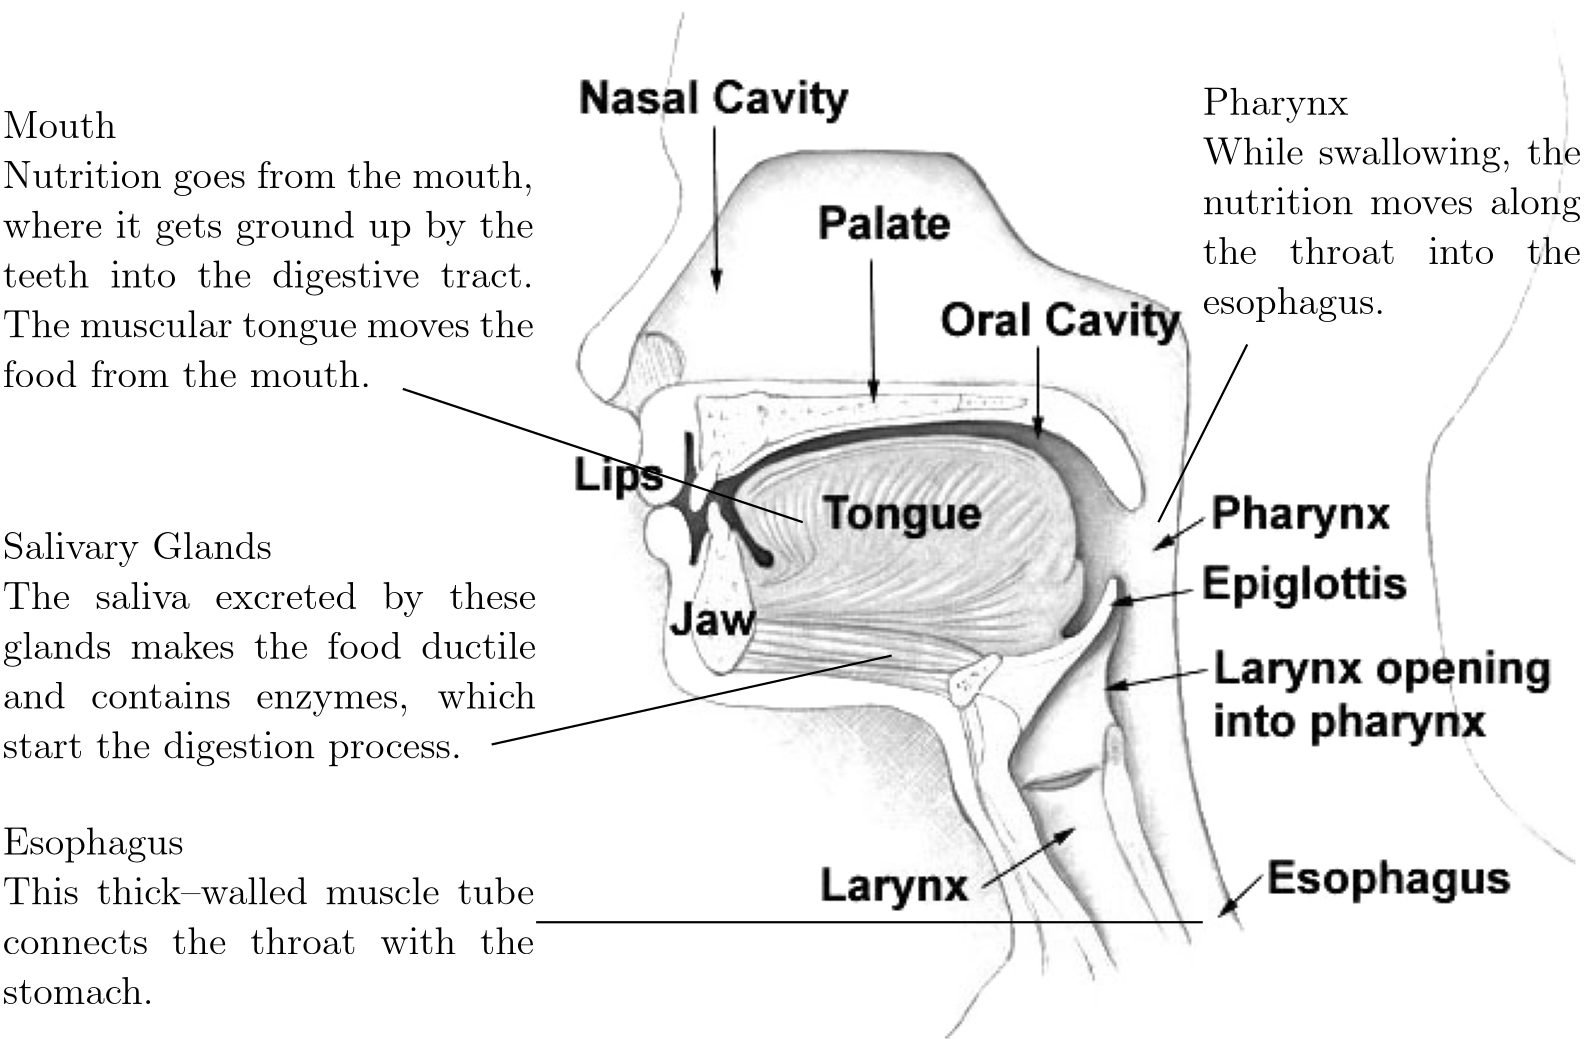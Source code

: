 <?xml version="1.0"?>
<!DOCTYPE ipe SYSTEM "ipe.dtd">
<ipe version="70218" creator="Ipe 7.2.24">
<info created="D:20230607150321" modified="D:20230607152440"/>
<bitmap id="1" width="424" height="430" BitsPerComponent="8" ColorSpace="DeviceRGB" Filter="DCTDecode" length="55855" encoding="base64">
/9j/4QAYRXhpZgAASUkqAAgAAAAAAAAAAAAAAP/sABFEdWNreQABAAQAAABkAAD/7gAOQWRv
YmUAZMAAAAAB/9sAhAABAQEBAQEBAQEBAQEBAQEBAQEBAQEBAQEBAQEBAQEBAQEBAQEBAQEB
AQEBAgICAgICAgICAgIDAwMDAwMDAwMDAQEBAQEBAQIBAQICAgECAgMDAwMDAwMDAwMDAwMD
AwMDAwMDAwMDAwMDAwMDAwMDAwMDAwMDAwMDAwMDAwMDAwP/wAARCAGuAagDAREAAhEBAxEB
/8QApwABAAICAwEBAQEAAAAAAAAAAAcIBgkEBQoCAwELAQEAAAAAAAAAAAAAAAAAAAAAEAAA
BgEDAgQCBQYHCgkGCQ0BAgMEBQYHABEIFAkhEhMVMSRBUSI0FmFxgSMlCpHBMjNEVBfwobFC
Q1NkNSYY0eFSYmN0hEVV8YKTlKRlcpK0haW1NicawnOjxORGVoZ3OHgZSREBAAAAAAAAAAAA
AAAAAAAAAP/aAAwDAQACEQMRAD8A9/GgaBoGgaBoOnnJtpAM2716VYyTmYgIRMqBAOp1dinI
+AYiJRMUASI8kiGUHfcqYGEAEQ2EO40DQNA0DQNA0DQNA0DQNA0DQNA0DQNA0DQNA0DQNA0D
QNA0DQNA0DQNA0DQNA0DQNA0DQNA0DQNA0DQNA0DQNA0EZ2ZFxKZIxpHEcuG7OEQud5dETQI
du+dR8WzpcdHuVTeU6QCW+uHRPKI7nZhuHwEAkzQNA0DQNA0DQNA0DQNA0DQNA0DQNA0DQNA
0DQNA0DQNA0DQNA0DQNA0DQNA0DQNA0DQNA0DQNB+Lg5k0FVCF85kyGUKTzeXzimHnAvm+jc
S6D9tA0DQNA0DQNBHkRHdRku6WLzEOm2rtOpyfiHnQeMFrDZpJIQ/lACrO1MDb/AdvrAdgkP
QNA0DQNA0DQNA0DQNA0DQNA0DQNA0DQNA0DQNA0DQNA0DQNA0DQNA0DQNA0DQNA0DQNA0DQN
A0HwQwGKGxgPsIkMYP8AlkESHD84GKOg+9A0DQNA0DQYVRzkeNLBM+QhXMxc7X1ZkhEUlRrk
uvSY9UgCJthPC1dr59h2FTzCG2+2gzXQNA0DQNA0DQNA0DQNA0DQNA0DQNA0DQNA0DQNA0DQ
NA0DQNA0DQNA0DQNA0DQNA0DQNA0DQNA0GNwCjgjqxR7k6JujnFl2QJ7+cY6WbNpQh1gH/H9
wcuUwH6SphoMk0Hkp/ewuVXLbi5iLhBIcRMxZVxPdLvnq4Q0k3xTZLHBSl6Mzq8Oav1eSYVo
5XlnZqyj8TFYGAwKmEfAfHQVf5J957JXM3AfYwz3x7y1ccC2PNvcBqWAeX2NsbXCfpsWe3RE
1jOOu1InVkn65neOpdlY0ZqMRkHawlhZxoDo/rguBQ3O8ye/dgbiXmzNWE4Di9zO5SvuLdfr
Vp5WXrjbiFlcsdcfYe1QTm1MAutllLLBppvGlXaHfPFTERimiQiVR8B0HpWgZdmfvy8KsVYD
4a5vqsHnXP8AMc+W6ivGTBWDMctrZmy3rxriNiLUymICQsUJXa89pNtmG8HIoHlFXCsqZROP
TfEbuFEg7TjV3wuKnIrEnMzJMzRM/wDGWx8Ca66s/JHEPKTG4Y1yTUIlOqy1oYvkYaImLeL1
KSCDcsU225JYHpUymZAR2xO6CFOMn7wLxayxlTivx9sHGnn1xz/3qWMVDcasscpcEVbHOL8x
uAhWK0QFZtsZlG0Kzq9k66PI0VYtHKCq0o1850iqgIBhval5D5xyv3b++VizJWVr/c8d4Myl
hiHw/RrJbp2XqeO4icVymnKs6dXXrhWGgkHqcCzFXpykNuQAEPEdg7XvbcwuVEDmXgn2zuDu
TGWE8/c/LvbY+45zCMQmbFhrCtRax6NinKrFyKTZBSYmWL+VckfMHreXjQgRK2O2XeN3iAYl
jvtjd2vhfyX4/ZH4xd0bKvMLBUvOxUHy5wv3Esk3G5IOaazTI9nbHh2xpw2RZGpz0z5XSUam
xRYrxcj0APV5iNUfEQCYuWf7wLxw4qZkzniJhxj5t8jYrigSGDlRlzj5hqMtuK8FKzkWjKsG
FstNkutW88iizUEzo5yIskgKYQdHEioJhZBTvG8SE8l9vWgA0yipX+5rTHls4y5lSgagfEbi
UYwiUs4x1dZT8dhb4LIxHslFxYsGsLIIFlZlqiZwAA6O2CJeTndAwFdid1viVAqctKJYOCnE
+15BzfycwTCUNaPor2x4qSuMHCYUtqOUGs4fPUYxkHSjBjLMIFkEhAv0jSCIIAqYNIPIzvf5
64u4m7IFI40k5g5wxnyNlqPf8tZ0y3hirX/kNyhxzHZoSprrjrRJVO9WerP+RVljmj4s1Ftz
GkyEk610sq2B86AQ9FHCjuy4P5oZd5B4BDEXI7i9mrjPS8ZZDyXjXlrSKZiu1I03KcErZYqb
YQ8Nke7P2ratQ60cebCVTjDMTTDLygqCpzJhLfbr7hOH+5nx9X5LYKpWYKZjcb/ZsfxH9s9W
r9Um7O4qjSFXkbPW2lauF1YP6gs8mDMkXRnSSp3rF0mZEoJlMcL36BoGgaBoGgaBoGgaBoGg
aBoGgaBoGgaBoGgaBoGgaBoGgaBoGgaBoGgaBoGgxRs4VLeZlqq6KKKtUrLhkyE32gVby9tT
k3RSfHymK5aEMP1gGgyvQeaL94QwNnPMuW+z1YMNYVydl+PxFz5qd7yK7x3Q7TdmeP6uxnce
vBtNzWrUXKJ1qvpBGK+Z67KVInpm2HwHYNFHci7JvIzjr3neM2Y+IWEst5E4gZ95fYa5G2xj
iql2W50/AOQK5lGAe5PNcYmsREhD0asxP4gczlfePiMmIR7xxHthN7a5NoJR7l0d3NORnLnu
PYHzti3u7WuoSUJMU7tx4/4RV5SvcFrnT5KBnyNJ7llYyM20RfY6PLYa6+kSGcyCiciaQiXX
Tm6NpoOuluGVulOzJ2lce8mO1hzkzIlhiyZ5j8nTvHV7bsac5eI60/mG4PTyFP41WXHTk2QY
y/x6cfKNXTvzRxCxqYn6bryOBDJeKz/vQY/4p91I2Fic/bhx0c42olU4LxXcvp88w5kzF/sE
xj+GsbPF1Ol5+XeSMBE4qdT5WLdoU0FJygRQt2PnLLNChVDG3G/m9lzmH2auRtxwF3tcn2XF
XKTDz/mNeOetLtE1T8X2yYv2KHdkd8eKQ1iyS+PuN9amK5KSr+YfJJk6EGnUGAW/l0Ho67Uu
Cc34x7wvfQyRkbEOSaPjrNWSMIzeI8gWSi2iAo+TIiCJkdOTfU61Sse3grODE8ygBxYrKgXz
CI/XoO373fC7lLa858De5Vwdxu3zBn3gZcLg+ueHEJ4tfsmYcN2NKLfytYq8k/WcxwS7Vkxm
o4jJBoZ6/LZTHIKizNsiYIrgufPeB5+8tuI2PeLnCPlD26uMFEuETd+bmXOZmIqlU5LIlCQG
KeS2KMdQ+SKLZXgOXzFk8ZsJKvirKuJOUaqvCw7Ni8OoGm3uV13ut8qeRXc3wjyEw53frlWU
pGxUvt2UThhWlah297Xi1B1b5aPl+UU00i14fKrhWuhWZZEAeP5p5OEfxB/bhBq3ZheS68CO
R+S/3cDhBL49w/laidwXgHJUvkzgzHE1jGbgsyxWTcU5VtTeVq5KJZK7+LwcyVbfnn2EaZl6
s4/jIvcpiKEMAZtxV4QckIDsS90XLuV8LXRHuBdyqI5hZ0yNjFLGlgZZbSm723uFdoeLEKA2
ivxKouJ3MlMxccVoZ0UbMYu3m8ChSXPHF7lni7gd+7LZrS4e8kb0nwDzrGZF5PYax1iOyTnI
ShxTfJePcjqpq4xWGJnGSa8XjST9ReU6GOK8MxI+ctgdEEwcz94qNmjCmX+NHcT4mY8v9LtX
dL4eXPt953xPc8fFreWGRMrV6rTFEhbfVWT5xY2ub3MLYAiVo8TKGi3tLaNhUOJvKAewXt/c
Sq3wU4Xcb+JVXCNUbYUxhB1uekogrokbY8gPxXseULi0I9KR2mldckTcrLeVQpTlF6ICAbbA
FwtA0DQNA0DQNA0DQNA0DQNA0DQNA0DQNA0DQNA0DQNA0DQNA0DQNA0DQNA0DQdIsgmNjjXX
SgZUkJNoA98N0k1X1fUM1+sQXMiB/q/V6Du9A0DQNA0GEXRvFv1aZFyjNV1113iHEcokKJRY
ylcZylwZvFPW33SD8OGSMBQE4gr4bfEAzfQNBCsFmqIneRWUuOyMQ9QncW4WwJmiRnlFkjR0
lE57vPJKjQsQ1QAgLJvYR5xukFnBzGEpySCIFABIYTBNWgaBoGgaDVlkXtJYBzHz3pXP7MuV
eTOWbZiiciLdhTj7fMspTHFrCV6iK9ToQl2xZi38NoSFWnXsjRI2ccgnLGaup9EXiqJzeQhA
2m6BoGgaBoGgaBoGgaBoGgaBoGgaBoGgaBoGgaBoGgaBoGgaBoGgaBoGgaBoGgaDGHa6wXSB
bFH5dSr21dUP+mRlaUm3H/4i6ugyfQNA0DQNBD+cxesseu7PGsQkH1Dm6xfSNhfhGgaNqk/H
ylm+aMPplE1TSflApgMBhNsACbYNBLxDkUIVQhinIcoGKchgMUxTBuBimDwMUQ+A6D60FCce
p7d0Ll6rt/K4E9uQm/1eTkL3TjB/D6g6C+2gaBoK9ZC5ZcacV+qnfc440gn6LkrI0IFqjJWz
Hdj5g6dCrQq8jZHCpRIIGAjQ3lH47aCMWfcQ4av1+ma5sjTLeT1PIpVL+3+z9e7mppBoO3b8
8eKTonqIZVSOX6/whfA/vDV9BwX/AD84sR4eY+QJV2Tz+n6kbj3IsiTzfqfDdpVVf88X+/oO
IbuFcUkkhWdXq1NEvmB862HsymKJG384qAt6Cv8Aq9vEB0HFP3HeGySqqLnLb1kqj/OkkcXZ
hjjE/OD/AB+33/RoOc37iHDByKYFzzWkBV8/k66Jtsb5vT/l/wCsK8122/LoM6Y8zOJ0ij66
HIzDiSfnKT5+/V2KP5jHAgfqpR8zV8u5vE3l2APER2AR0GXwHI/jza5VpBVbPGGbLOPxIVjC
wGUaPMSz0yggCZWscwnV3jgxxHwAhBEdBNGgaBoGgaBoGgaBoGgaBoGgaBoGgaBoGgaBoGga
BoGgaBoGgaBoGgxZA66t2k01AWBqxq0EdqOwggLiWlrEV+ADtsZUqcK23+oBD69BlOgaBoGg
aD5MUpymIcoGKYBKYpg3AxRDYQEB+ICGgiHEjZ1VWc3i98YT/gF4UtWUO7F4u6xvMrv1qQdQ
xiEOmaHSZOobym8RGJ8+4lOURCYNBSOkqMke5ByZSFUAkZDhHwaUKh/jGZRGd+4cU6ofkKvN
lAfzhoLuaDWDyw5tXWs2scNcYIaBtWQ2SzxG/wB5sjF9J1LHJUEh3iIyLbP4X8WXYTHAwpdW
Vkw8uy3qqCZuUKcPsd5cy8PlzPl69X4z0xXa8JITDyLqnmcMjAUfwXW/aKazEpTCAeiy+kdB
NFB4j43riqqUfWo1oku1ByDyPadL83/Uh+PWb6CwLDjjDtSdSvCtlWAfMLb7/wCHb6tBncTx
0r6SiKvotOq+8M1haALbpfj9Ih9AaDKgwhTfa9+gaA6Bt1CKDhp477f1zzf8eg6xPBUK6TZO
mBmiKyvxW6MPlPDf5v6B2H82g6SQ46RkkIpA0BmluIKvTNQcdKG/xANx3/RvoIZunGyDTILR
aChEkVR8DFZtHTMXWwCIfaK7N4b/AJNBE0rxrp3UoqqwMYgPTD8WjIHXj+Xw8Q0FeMpcA8XX
X/WlIhHiyX+rZ6HZ+1z0V1QfFnZIfo5hm88dBneBuVWVOEMlGYy5QTk7kbAElIhH1bNL7rZW
wYuQAkbHx8NddinMeqsUy+X1gATph9ooDsJDBvnZPGkizayDByg9YPmyDxk8aqpuGrto5SKs
3ctl0jGTWQXROBiHKIlMUQEPDQcnQNA0DQNA0DQNA0DQNA0DQNA0DQNA0DQNA0DQNA0DQNA0
DQNBjke2bnslhk0fIKvSQcC62384KxZZGZIA+AB5RRs5RDxHx30GR6BoGgaBoGghi5toyvZR
xZb0GSvvlwk3+JpR6gT1APXfwpdchRxHZPIoJU2M/VgKmcvl8nWqeYfKP2QmfQUVhTuEe5fk
8np/KyXBfBBiq/6TC5/5Fl8n6E7AA6BzNzVYa7Ct8MYslnsXlLIjTzO7VFD5F8X0b1wbSVp9
QE1zfiSZUKdjDkApRIoZR5vszAi4Qbx+45VumVqIYR0D5koxr06LNs7+Z2aj9HVDv4b/AM9/
TNBb2PxX1Tb1XSQIhv1Py7Td0A/weP8Af0Elt6GwS9BPpA+T6Tb7W/w+rYPHbQZeSNN6/pKj
+r6j19wERF1/1rcP/LoOepGpKKAqP2fR/mQR8B2+r4/HQcFzEC/OCb4QVSSEHCPpDt8xv4j/
ACdB2C7NP0xSTSD0lvFb8u+235dB+PQbH3S/VKAbZJUB32Q+AB+fQfo4i2ayYJOUvXS+oQL/
AHw20EbTWP46SeFFJQW5Vt/OkqUTlAQ+kA3Db4/DwDQdPK0JMGfTItvMVn4qCAdKL3cPoAvm
22/LtvoKt5ewTDZLqcxWJ+NQmK3LxruPk0QaNOq8A+6b/Ob7M/6ZoIT7aWRLvimWt/B3NMwi
6kccFWneO9jfLOgkb7ihV5KHkYkqjoBF6vQB6fcwqHUFF2JA+y28A3D6BoGgaBoGgaBoGgaB
oGgaBoGgaBoGgaBoGgaBoGgaBoGgaBoMbqz9xJRrp46FEyo2G1tCGRSFIpmsVZ5aJjxMAiIn
VCPYpAY3+MYBEPDQZJoGgaBoGgaCIcgrw698wjCvQXUk1LtYrJFppKGTTTLAY3uDB45cCBg8
6aRrEiUCj/KFT6gEBCXtBrkulyjMc9wS5XWwvXaVejuA8bIumTY4Cs7dVnPNhVatWTI50QfS
0uawi2aJ+b9YoHl3+1oMbwnj+x2uSsOSshoAW+ZEnTWKyILiLssO0djvC01j5xMb2anQ3Rxg
biI7B1Ggv3AVFKNN6quyvxD0h+Afn3Hx30Eg+QPy/wB7/g0H5gl4/Db9O/8AHoMQyNeIfGGP
7xkiwJPVoKgVCxXSaSjW3VyB4erw72akgYtfMiVd30TI/kJ5i+Y2wCIfHQeaGG/e3O3HLV9n
cl8Cc/YagOn6EerkKUwLj5amRzpy6FmQr6Zhc4THl3cB5f1RFREfgA6D0eYNzZi7kjiLH2ds
L2uPvGLco1pjbKVaYz1CtZWHkCmAphSVIku2dtXCaiDhBUpVUHCZ0zgBiiABhXLbk3jnhjxx
yzyhyyysz/HWG6yNqtbSmxzKWsy0YD9lG+WJYScpCsF3AOH5BEFXaBfKA7GE3lKIdxxnzzR+
VGA8RckscM55jRc10OAyFUmtoaMGFibwFjaJv49KYZxklLsG70qZwExUnSxQEf5Y6DKsu5Yx
pgPGVyzBl+2xFCxlj6FWsFyt84dRKJgYZuZNFR27FBJZUEvUXImUpCGMYxgAAER0HS4DzdjP
k1hbGfIDEEurY8ZZbqMTdKTNOI15EupCBlUwXZrLsJFJB40WIYBKYpw23LuUTFEDCEuqIgIk
PucfIJgApTbAPqfZH4/HQYs+QInGLlbogKLoBKb1/ByIgIlHb47eIfwaDWpyywJaZ6HZ5Rxc
o6gsvYnkfxjj2Tb/AA9+jP8A923m33uImGYrM1kdBevjlm6E5CYhqWTodHoF5doLSxwZh3Xr
lsjRBrYoByHnOIKR0iUxS7iIimJRHxHbQTjoGgaBoGgaBoGgaBoGgaBoGgaBoGgaBoGgaBoG
gaBoGgaD4VUKkmoqbfypkOobbxHykKJh2D6R2DQcSMaqsY2PZLOTvVmbJq1VeHIVM7pRugmk
dychPsEOuYgmEA8AEdBztA0DQNA0DQR7Glb2G+Sk8QCqt6ZHuaZHLlFEd5WZWipq3FAS+oY6
aKcZEtyjuQSLpOSCHgA6CQtBovzm+Z5U7wFWoMQuus0pHB2yurI1L5TRlinkM4VEY+KUUIoc
pz1IlmB8O/lEjvYghuUdw214+h1WhlknaP61IQ/XbfBz973+H5dBMRPh+n+INB96BoK58wvL
/ukcpfP5PJ/u55u8/qfzfl/szs/m9T/mbfH8mg8GvaxW712cuzObhxw64acbLbxWzXDZ+xEb
knlPLMPDTzGCyrK2iq5IfloqmRY+YUc1z398DI6sU+KApEEWq4FBAQvZyMxLG9tviJ2r+2Tk
Xndzti77U65mSw3jin2l6FNyXK/lTYL1M3DJUuvU8lns9aNW8J4mssxNM2rB5Gg4tTIxj+3t
zNBNFBQzjryt5CZc7PX7xXx/zrkXkldqxxgnalBYlj+VtsWu/I3GsRPXe21yRxzkOzPzCdOV
rgYnjyOYxqPQxUid6DUpSqDuFlcr5epqfCLsi8bbBy97hNZdWbhJR7YrwL7V1HdT/K3kIzdU
BFaFvs7kxK6QcZG46qq9XdiESeKliyJmMkZr5RQ6poFPcX5R5B8sOw33hsZchM/8sRJwc5G1
ufx7G5Fya8d5oe10nU0s/HDkM4nRkVLPjqDcpJO1a6QGJWdlaEMgcAaJpmD6yNkLkTxF4A9k
3ivjDkN3EpjF/cXQh8oZ1Rw1cXlqz/B0uNjcPxCnGThIRqlXC0qsnhb1Iuhr3rvAM5Ubi9Hp
jC10G8DsN2/nbS+ZfKvj5eaB3InHb3WxqwyFxmvPcnqVlj8xUq4QEpQIecx7+J5FE0EdlZl7
rLuWkekuQ52cGVyVEqnWbB6wSj5vin4juPnHb0hEPD4ecTB4fk0HUS7NNy0WSH4L+ArCG/6f
/NHQaez351wf5Vu52WFNlxiz/Ns4a9qGT8zfF+Uk2YtYG0FEogckPYz7NHgh5vKP2vKYxSho
N0ICAgAgICA/SHiA/m+Og/ugaBoGgaBoGgaBoGgaBoGgaBoGgaBoGgaBoGgaBoGgaDrZVLqW
xWXqqoi+XSQ9VEdjlKTdytsb/F87ducu/wCXQdloGgaBoGgaDG7U8lG8O9aV1RiW0yLJ62rR
ZARFmSVFsfp3r1Mm6ykbHKGKs4AhTGFMolKHmMACH3U642qVch641cO3xIpkk2VkpBQFpKWe
bCd/MyjgpSA5lZh6dRy5U2D1F1TG2DfQR7mnJjvHNcaEr0X7/erU+9ipsGByACr45PO7mX5f
MCvsddbG6l4YgCPkApdy+cDAGrCoUolb7pGHGCDiTlRk+3lyKkn806MIytil23JnjI/mXz18
I+L2Ze2j13nj46DcNWvXSKsyWD9WiAej9e24f4NBlKf8gv5tB96BoMOyJSIjJuP7zjewKvkI
DINOs1InF4tVuhJow9rhXsDJqxy7tq9aoviMn5xSOoismVQAExDBuUQrDwB4LYg7cXGGl8Ts
FTV/sGNqJJ2qWiJTJ0vX5y4OHlxsL+zzJpGRrFWp0OsU0rJKmTBNgkJSm2ETfHQVv58doTBX
PbM2F+SUpmTk3xm5F4JgZenUzNvFPJ7DGN+WpM69cOJCryktI1e0qFZt20zMpNTsuiMATToH
fWIimgQK/wCKP3erhjh7DvOPB1YyfymfUnuAQ9Fis3LWXJ9XsllYu6K7lJJvaqfYpjHbyQSu
M9KTz5eRfSxpcFzLh5UieQBEPwy/+74cVcmLcNrJU+QXM3j/AJZ4P4FguMuJc6YAy1Tsb5bl
cOQaMlGIQ1usUZjAzT34sDZJpqWShmsOqr7y5O7K7ASkAMtwD2DeFfHXj/za4yVG2chbHiTn
exj2+UYu93+qzsvS5KNj7AzbWPF88zx5ESMZYurnivjOZg835njBqYSimRRNQIKj/wB2241G
480/BFs5Y84rjKYVvlavnFLMshmSPZZQ4fr1VixbR8Dx1kWVXLGUaAerxTBV2iVsp51IqPUR
Fu4aFcGC8/bw7UWFe3pP5iyfDZUz1yR5D8gHMMfLvIrkxfCZByfZI2vIJt4StNJFGMi04+uM
PRKoCaoOnRzlIUzgUEWyKAbRx/J8dBxVSKCX9UJTb/5NYdyjt9XjvoK9Z0wVSsxUydqlsius
hp6MdR8x04gDoWggI/Hf8g/DQU54l5inuPdhiuH+f7C6elbmQjuP2T5kABC1wBBFqzx7bpkf
KzbXyMEpE48ph3lEtwIIGKQpg2q6BoGgaBoGgaBoGgaBoGgaBoGgaBoGgaBoGgaBoGgaBoMX
SX9ytbgEHC4Nq1HKMHyIbdIvLTvtkikU/iBwexEUzIb4benJhsO+4AGUaBoGgaBoOBKyjCEj
JGZlXKbKLiWLuSkXivm9JoxYt1HTtyp5QMb00UEjGHYBHYNBiFIazTwH9tsYLt5CwGKaJgl0
TtzVWrpmMeIiXDZQ5xTnnaRgcypv62cG4CZJqibQZLYrDDVOClrLYpBvFQcGwcycpIOTCVBo
yZpGWXWPsAmHyEIOwAAmEfAAEdBUDHPveWZSVy1Pe5Q61oM2jqxAuCMmZ6pj9iMi9hYd8Xzq
nGZsZXoSMwAmNs72agO0cGwVPsWRsfQPd8471FW/0ttMhwO5bVR/X3c9DkmwtjzkDwQk6zDK
NFHobWOarrgxkGnxMUoiXcPiG35Dy+n+r29L/F9Hb4/k+nfQcrQNA0DQNA0Fe7Jmp3B8q8Mc
dU4Zquxynx85M5qc2A6ypXsW6wHkfiXRWUOg3AwIqNp1LkiusqcwCYho5MCiAGMAhYTQNA0D
QNA0H5qJgoGw6CrWeONlFzpTZSnW+NjpRpJdUICLMqDhuIkBqB2L0g+aIctGhtvXDcfyaCsl
QkuVfEpFONmBs/LDBaS4pxhdk3XImjxQG/lNpp+9aROXYVkURDZ6ZjNbAUAMuAbaC7mLeQeI
cxg7Qolyjn05FperOVCR9WCu1eKBGpzjO0+ZIysEckmLxMoqnb+iJjbAcR0E0aBoGgaBoGga
BoGgaBoGgaBoGgaBoGgaBoGgaBoOO7dN2DVy+eLEbtGbdZ06XVMBU0G7dMyy6yhh8CkTSIJh
H6ADQYtRI9+xrqC8qm5by028k7LJsXTnq1Yp3Y5BxMDCeuH2FE4FJ2RkQxAAhioAIAADoMx0
DQNA0DQRagcmRptpIN11jUSqyZ1WnpHbKsbta4x2BU3ogBTq+xUiSZmFAfMAPJUPVApCMUVH
ISloKAZYtC2f8kKYyrL5yTH+L5sPxisUChF3bI0S4SeNoERD7TyGoDhkYzgN/KM0ID5fNGiY
wWnpdedxTZZoumAJbCgtvuHzJdtx+AiO3hvoPL7yN7bn4k/eiuGvKRCuA9x1O8abvyDyA9cO
jADzKnG+KJhpnMsytgAzX8Nvcg4q3+sQ0HrSb/yB/R/g0HI0DQNA0DQNBQzIvlJ3OeHyhimH
z8Fu4w0IcP5IHVz12vHXlN9XmIxNt+bQXz0DQNA0DQNA0HyYNw2/LoOlGKL51TgPicF/T3Hf
p/N4fLeHy/6NBAeQ+M2J8kKISNsrEa9lWgF6OVbNVms1FgUADeImI/0rCyMYQ3+y723+jQV7
VonIDDnoxeNM82mxRLZ4V43reU02uVGhmjgQJ7apZZcgZMMkzIl4FCT8oAO4bCI6CRoDlLaq
6JGOZ8bOY45B8i9nx2LywQyQefYXktAv0m09Asyk+IgZ8bcPy7AFkqNlnHGSUE1qTb4aeUO1
F4eOQcC3m2jcDgn6klAviNZqL3OYAAHCCQjuAh4DoJE0DQNA0DQNA0DQNA0DQNA0DQNA0DQN
A0DQY1NPmSklDVlfpl1p0JF2sxcoisVeHh0kBkFAKJRREE30gzTMB/iVYdgHbwDJdA0DQNA0
ELSay2W3C8JBycgwx9Hya7O1WOKemZuLY7iXDlk+pdbeM1EnzOPaSqHll5JI5fN6Z2CPnOdw
o0CYGjRpHtGzBi2bsmLJBFozZtEU27Vo1QIVFu2bN0SkSQQRSKBSEKAFKUAAAANBWnkXlaUr
TNjjmjrijfbo0VMrMJgZT8DU/wA520vcfTSVKqaXRIU6cSmIeVR8BRMOxBKYMNw9jZtTE4iL
gWbdmlDtWoLIofNB0u0e78esD/W7z+e6zw+c0Fxmm3oer6XoirusKX0huAD+bfQdE6r8O7sD
KxLRrJWciouVhWEso2/aDSLnXEK+l2LZwBtwayDqvxplg2+0LMu/wDQZKQvlKAfp0H3oGgaB
oGgaDX7mVRZv3JeCShPT9N3xv59xS3m/nBBeycKZQnp/k88N9r9Gg2BaBoGg1V9wzvIcLe2v
N0jH+aZm/wCQ86ZKIwdUPjlgOnp5GzVY4iSlBg2c8WCdzFarkJFPJgotmgycqxWkliKlZJuR
buPSDGuCvey4b88svWbjjVozN3H3kxVmLqWdcd+VGNiYnypJw7BqR9ISMHHMrBbIKRPHsFCu
lWPuBJQrIRddL0xTrFDbzuA6BoKDXjuNYFx/3DcN9s+dicjKchM5YZls6UyYYQlcWxohTIYM
ni7bzc8vbm1laThhxJK+RFGHcID5kN1i+c/phaTN+bsTcb8T3zOedL3A4zxNjOAc2a73iyuT
t4qDiW50kCCJUE13z+RkXrhJoxYtEl30g9XSbNklXCqaZg8/tf8A3o7t4Sk3Vn1qxRzbxJhS
6zziAqXKfKfHhtCcb7A9bJuTC4irdDXuxWV6gY7U+wowpjht9ooaD0Wx7iuzSMdYoxVnJM37
VGQjJdids6bu2LlBNdB4zdtjnBSPWRNuBij5Deb6QHQcWUqNcldjOWrfrQKQAcItm/VB6G47
APpG2DcfhoK93zBmP7giLSxwEbIuWezlv1LRn1QlbeLLo3mxXn3v/pfjoNPGNO7Zj5zxiyny
/ZXnK3HvBWGMtS+O7VB8zqU+cqzFgiYWnSbaHqaMLYb/AJQOjZi2do3iCpONurMb5PxHQbcc
S818c3yuUqdurRTFSOQYGJstTk7C/FemS8ROxDKaiAC4vI6DbRMu7ZPAEGMmgxdbl2AphEA0
FztA0DQNA0DQNA0DQNA0DQNA0DQNA0DQYZWDnlpGx2Jw0K3E0q7rESYRcEXUhau8csFVXTZU
5kElnNlGRUTOmAeqyFsJvENgDM9A0DQNBFcxLr3p7JU2pSq7JlFvm7C92RkWUbKoM10n5JGt
VGwR6jYja4JKN003i6KwLxCS/mKJXfp+mEixUVGQcZHQsLHs4mHiGLSMiouObIs4+NjWCCbV
iwYtG5E0GrNo2SKmkmQoEIQoAAAAaCPMyZbq2E6DMX62dc4ZsDNGMdDxCPVT1ln5ZyRjB1qv
sfOQz6ZmX6hUkUyjv4iYdilEQCo2LaHbnLFe+5EO3c5YtjgJefFF49QbNHQBsWHhxeiO9PrT
EOijf63940FyKG3QaxvpNEtmwebZX6BH4fK7BvtuOgkPQNA0DQNA0DQNA0GvjkB06XcF7d7h
Qu7haoc1Itsb6upo2J5NYP0khdBsH0DQNB5GeJiFdkf3tLuSBmLol8kxHFfHDrjgScNu3Y1A
aBx0b2lahklyFAJxWFfl9X23f7AzYjvs9EQ5HfSexsX3of3eJ7iRaMJyKccjZWNyGNXLGmyE
vxtlMoYSin5LeeO2tBMffh6Qv4sAX2izFGd8vj1WgqXwBwzzd7ivdR7q5Zvuhcv8QYI4M9yt
86gME1PIVzlaxdqyXknnV6jjpiZTIMKxodIjati4kSRmnEvmZwfgYEx6ECrhqk5z828r1ujX
nlxxV7hXeT5J5JiOU7uKW5bw7Cw8f+1n+HHUjITZsI4/oQXGaUeLtJIjFQsWcpYwY/YTNQ8P
XDf5muVkLN+9l9rO0vCN01p3tdzE49SZFUKySczcLzxeGTQ9U6ygpp77FExhEQDx0EifvhX4
sL2q6ItAfiMtbb8zcKK5RUr4mBJGgBSsv+VWbDfyDHFvPsgI7+ISItfr0G6Dm9e+3Hjbg0+s
3M8MPLcD2MRi5BBk8qTq/wCMXkCaUro4ob06o45hrI9nocFiR6kclDM10QYE84B0hVBAPP8A
92jKvH7IGdeKuCcRcs+4utjKS4eVqz4j7cXZ2xaNHu72sycgd3j/ADHd72STga7WMeR9NZRb
GOpknA71tvFJyJSsSuClcBrr4l5f7ifKb92s5R5wrPMDlJE8m+BfMq52qr3WNyxeGmRrPhjF
eJcM26/4vybZhlizlwqlchMnz1hKzkevUFSFaMtvIA7Bsm4n838o93XvDYNvuCcl5WpnCzil
wTx1mLP2P6Dki4Q+NLXyWzZWVpiCxhcwqEnFVu5TVQcXAWYtJQDNBGkyu2weGg86lof5q5S/
u5PJrkTn/ktygyDcsD9zx1WI1rb8zXC4wlurljqPFdozh760sshLPJqFq83PPJGGDqw6KTfC
48d9BsxyTjrKHa3yH2ac0SXJ7lfnbhXykqtVxXyLx1yazO9u+MahfMkUBJ/TAesZgkRW6tU4
ZjaQexpU2g+2sqRvuO+g2Hfu4fIvOHKTOvO3kPlrLmcrXhfL+UJuu8Jadk3J1rnqnXcXYlm3
57k2gqxMTSkUM6lFXupNgeJsynce2SJtwAohoPXPoGgaBoGgaBoGgaBoGgaBoGgaBoMfs7iS
RhniUJ5fe3qYsIgT+kYqT50ApkeHTWcNSrIxiQmcqEA4GMkiYC7m2AQ7VgybxrFlHNCCm0j2
jZk1TEwnEjdqiRBEgnMImMJU0wDcfEdBy9A0DQQhla6OG8/QcS1mU6C8ZQfyDkV2y/pyVfxx
UOge5CtbUeiflRWRSfsohmoYpSklJlsbfYphAJjj49nFMWsbHt02rJkiRu1bpB5U0UUw8pEy
AHwKUA0HM0GoflvB3/kTmCdhqlcpKKxlx8ghjDoQrZk8K55E2quWJ+xlXJvOY50qPV1WTcRH
bZSUdtdgMc24da0wjnnHqr6YpXLXLWT7nBOAcO6tlFpT3kBY4xq0gPegFi0jocGQAFjDbxHp
BH7wG3iF4sDZpUyI2k67bK7+C8g16Qlo+chfMUrV26inntLx5W/M/O76LzFDx8u4fRoLSJqA
oG4aD9NA0DQNA0DQNA0Gu3ks4O155dtQQI3FOQmuWUT6in8+QT8fn8uINt/D7Xsoef8A5ug2
JaBoGg1R9wXs88X+4Zd8bZqt9nzVgLkzh1FBrjPk3xmv5cbZgrkcxXlJGOhDyzuIsMY8iWM3
KneJHBqjJtldwavW4HP5gwzhF2SuMfDXPcry3nsnckuYPLuXgW9fLyP5f5UNlbIFXYjWxqMq
3pKiELBIRactWhCMBw/GVlGcQToG7xNqq5TXCw/DntrYD4Q5l5tZxxNO5MnLdz1zMtnLMzHI
E3WJmvQ1rXsGQrKeMoDKEp1afxdbGSyZJD6Mk6lnIl9MBcfZMJw1Ch+6j8HlsfXfCD/lH3BF
uPE/bG9/pOCWufK23x3i7IPUMBf32vV13jSRr8xblYhgMQ2eyjF2dpEunBNlHZ03iQbUf/8A
Vjgpxzk4w9wWayFmyx564q8Y23Fmm+8T1C/CVyqCUXkaLc3LIsXF44i5SSyFJEyjKLLLxb6I
ifXMQSR5Cl8ohc/L+I8L8qMP37C2XatV8tYeyNHTVJvVTkVSyENKkjZRaOlo5R1GuU3UZO1q
xxJgKu2WQfxUozA6Z0XKBTEDQtUP3Wnt1wluojy75H5j5uw3i6dlJ/HPFXMOekbNxxqK8o8M
9OxjaiwpkNZixaSnlBREJkAkAAfcBeAO2gtly37I3HnlVydrnL2Jzzy44q5yhsXtcOStq4j5
Xr+IV7ZQmrh8JY6eUPQbE+I4NGSKjH1GS7MvTptwEoi3JuE69v7tY8Z+25ifMmCMCvMi2DDe
ashWPIk3jrLExVrjB113a4COqk7Xa46ZUyAnnlWf1uGZM1EJx5MrmSal/XbmVFQMc7aPaO4u
9qej5VonGZzf5NDL9zY3K12nJstW5y3G9mhQha5V276qVGlMRrNaKs8cNCqN1HgOZJ0Yy4gc
oFCtNR/d9eG9N7fOfO29H3TN8lg7kJmQmdLFYLBP0h5kms3lA+MTNz1WcYY/iYNFkQuKmAeV
5FuzD6qoiI7lAA01d2nhfmHDXb1gu0fhHDPcY7k+TswXfHuRcYcnciNGd9xZx4Gt2iCrR6ef
IMcozLjZOJolXFilFyzMY0GtqevBkgEBbFDddiLhWy7ePBnhrUKgtHvLFw0jqfaL9LNxKQ9s
cO3kg+5DBCu36bXyV6xMr5a3jRExdyiLbw+X0G8TQNA0DQNA0DQNA0DQNA0DQNA0DQRVW3h7
vbpW0kUFSsVR1I1SrEKoB2kpNtji0tlnIX0QATMXhFIZscpzeX0nn+KqGglXQNA0DQVfrLyN
snLvK7gUjKP8Y4XxZT2aqqIh0R8g2S9W6zA0XKp5RRmG9fgAOAlE3qR3gIAH2gtBoP4YQKAm
HwAA3EdBrt4itFk8LEt9nayS8hml5bMzSjNy0Avuz3IDqRuMTFMnIAAFeNY+K+Gwbht9GgmV
1BxkPYKsqqk7VS6WWpAs13fywxYGftNnrwfDZ9W3nuX5meghGxnna7lDHttUVBWWkX8rRZyd
CVdiDh3TfcHsMLvpQZl6SxDW1o4PXAfGe0GxRv8AyB/R/g0HI0DQfPnKPwH/AA6B5y/lD+78
m+g+tA0DQNBru5XpoF5n9rR0oTdb+3bkhHoH/wCR1fCvPT1QP/PLE/3tBsR0DQNA0DQNA0DQ
UI7bn/8AbzkT/wDz37q3+N5v/wDqFzC+n+L6PhoL76BoGgaBoOucJAocFfVMlsAAHgH/AA6C
pXMNJuHGDknApLiCs3x8zU3iA8oD7ZJjjSzeV21dnDcPKYQMG3iAhoLMUBeRdUSluZg4qSzi
p11eUOPgJpFWHZqPTCH0CLgxhHQZdoGgaBoGgaBoGgaBoGgaBoGgw62DLSBGlZhTvWSs2K5J
afZKAgvXYJImz120WENyTciYxWrDbYySih3QAcrU5DBk7Fk1jWTSOYoJtWTBsgzZtkgAqSDV
skRFBFMofySJJkAoB9QaDlaBoGgaCAbRBMqFlyNzC3ILaOusRFYwyUsLw6DIhGb948xtZnrc
SC3UPFTMu8iRUOYpikmCCH2Sm0E/aCt3Kq7KVLEUrExyxSWjJslE4np6GywuF5y/uvZFXLQW
/wBsFoSFVdyIDuAbMx3+oQ7VhBoV2rsouPQ9sh8fNCQLVDoyuTlgau5jisvagdMhAR9nJ6Hg
I+P0joOsGHEGC8fOpRsCkUCzSar928Fu5JT3hoV2+mnfyflK8qJY7xHYPAR+jQVxu2RMazGS
8WO4bIkHOMXEo0vtmi6nFPLYZ6DWHBjDM2cvWgmWYmPZ4dpsy3ER+YH6dBcFDKrBUqYJ1HJJ
11G/qiQ+OLU18o9QCINDunkUyZgoHx2E23l8d9BwVMmzgOEUm2Icmvk1RMgRUG1JabOG/mHc
4TF5ifKUdh2MOwCPw+Og5ja73R2A+fDl5YKAH6vr5nGIhv8AlFjkR6HjoMgYzduWamWd0x+1
WDcU25pSunEwAHh9ppIOiBuP1joOjNdLmiokVTENwWSVDZZdjYMeuemHwAPlndxaGMH5vhoO
oksvOokqnWYmy8Hpt27gfba5DT4m6jcCty+x2aWD1A2+0HwD69ANmBYhx/8Auvy2ZP0Gyyax
ak1EvzAjsXcJb7JigAbh9Gg6Z9nh1Her1eFM3nTSQ9cF4+oMZTdHbfwI0sZ3G/gP+LoP3YZx
QlHTZE2O80wafrCHrSeLrH6bjYP5O7EHogX8u2g0bdzHut8euNnOjti44yJG5mYT0dl6z5Yd
xjXFM51M3WMm8fOU3G2os4Bo+TYvZSyqZUs8cToilMIJOwEBEfAoehKVvEfDk/XRlrkD7eKc
PTLPJmAfht+ojVA/v6D+kvkOol6vRWsm6HrCkNFuhV9v/g+wbiP5NB1E5lmnVtFZWXNZWibf
f1zfge6CUpf8/wCctfMUU/D476CH3HMnBaCixFbDMppoOencrL064tkCFEPvPnPXw3J/BoPx
k+YeFopRRJa1tREAdLpiDWWJ5mzXbzHEXEcXxH4/RoOyjeXuC5cohH3Fs8UH+ZQRYyxnDr8r
QosPtAG+gzAufaGCIulCzqLQRAEHrmvyDNq83Dx6Qz1Nr5tBnb3INYYMEpF5JEatl24roGfA
aO9Yn0AHXA1ABHfQUZ7alnhlePGQitXrd4ofnp3UXYN2RgcuhaPe59zAdJOjNW4HVAihFN99
h3330Gxj1yfSIB+n/i0H6FUIf+SOg+9A0DQfmp6m32Nt/wBH8egrbybImw47Z6deCO2D8ruA
+O3V/wBn1h/v6CbqQ6F7TKk8Fwi7F1WoJwZ02DZu4MrGNTmWRDYNklBNuUNg8B0GUaBoGgaB
oGgaBoGgaBoGgaDHbdZGdQrM3ZX+xm8NHuHnpefyGcrEJs1ZpmApxBV66MRIn2R+0cPDQcGn
wLqMauZSZMVW0WJRGRsCxRIdNsv6QA3hGKpQ8xomDTMKDfcREweZQftKG0GYaBoGgaBoOO8Z
tJBo6YP2zd6xet1mjxm7RTcNXbVymZFw2ct1inSXbronEpyGASmKIgICA6CplhyfbONaz4Mm
xthumD2cY6c1zJtciZi1XCpqIKtSMafkqBiI1d4+buOpK2jrEmYwG9MvuolOZR6YMBxpJDyM
lHOfJ6UYMqtAtp2MxVUWwws85owoiJJm5TUxErTUTJ32YZp9MdvGvHjKOZj6HmUVFQRCesi5
Uicd1hGyOmbyaez0iyjKpXo4W5pSw2iWNsyhohx5thOYQHYfj/g0HSQOF18gOIm754QQm5pu
LKRhccoP3LvH9LeNVgdsnhWRgbkstqbmMIKSLshvA3lIQClARCxkdGRsQzSj4mPZRjBuXyoM
o9qgzaIlERESpN25E0UwER+AAGgjycu7tHIkHjyHbxqz99V5i4yzl86UKaPiI59HxDI7ZmgQ
x3h3sq/Ao/aKBSkH47hoMbeTueiu/RZY9xoq33A3Vq5MsgI+gP2en2DFiA9VuH1bBv4/DQcE
XnJWZbtCoQmHKKqq3AXj2Qmbhkk7V0Zv5hIFcaQWMimKUw7D+2Ph9I6Dkr0K7O3LaSlM7X5j
LA3M3FrVYbHkHTyuXIiPnYw9kpt1f/AA8oPJKRMUd9h8dBH4NeZkUuqxjrBgG4QzJy3SaTln
iLvA2eVj0GQlVGaa1ozquspg0ruG7RACAX+jgOgzKEnOSHtwBZcfYULK+YyapovMdxCKdfLl
M3ctOtw2LopTG8BAfHb82+gyCNm82OEvUdY9xq1U/wAyGWLI5+r4CGHgHQfpIS2akv8AV9Fx
ot/17Jlubb/m6XDz0NB1knJZlaNHco5PiOtxjIOodryMtaJZs0aN2wmdunbwI+tAUpRD6dgA
Pp0GkzuRcBcjcvOZ/Z55CBY6bLtOMfJyduEzYafjC2O4GHrSFWTzFW7DcJcmQZBu4rxMkYMh
Ihn82y3d2Hw3AwhoN8kMyyERJcZqy056A79L0NJmIrpkAAPvfWX+ZE4/m28A0HDTf3KVXeEh
p6CaJx7gEFUpfH9kREN2vmDymd2+GB2Xcd9wDYA/h0HVzq2UYdkq/PaqeskgXdX2/FFmlHXx
+hq0ylvsAfp0HYkjclGXRF1baaqioH8z/Z9Mtw2EB3b7myEbx/P8dtBhFLu10fotE7LNQJXs
/N3ZCBLC4/sZGr2Dq03IdHLi8Nb5kP2vXAZmDcwAYxh9Dw20GcI2qYI7lotxGwzqUhkGkjJI
tndi6YsVKGkixQtBCou+tfHCIEBRR3EPHx+G4dsxlLG49X1YeFR6RyDd2ULBLGblb9IzeGdN
TOak0B0IdTsPgAeH8oR3AA6VLIjVTIv9nakLJA89ik7GSWSdRDiM9tjHUczcldFCTGYKoKsw
QEgFp5R8fHQUb4AY7oN54+ZBVt1MqNlcJ88u6y3Qdzdch5V02KHdA5ht/l3L9J4dMPj8B/P9
WgtE2421erN0VMT2C3YtWaGduG7CHscpP05R27RBuBXdMtCsvDpRpADfyR4Rw/8AO+oOqPkm
5YtbIjnEIlnEtN3LjI0U0dloabVEwNBGbeuQD8GO1DvA9JN6HRCP9N3AdBYKHmyvk3SoAKzN
MrVzHSCCIi2lI900IoR2zMQxyuiDuP8AJ/JtuGgylM4KF3/h0H6aBoKy8sTpt+N2fHLkW6TR
DBuVnCrodvkl21CnXIO/EP8AFAN/r0EzY3J6WPaMn6oLeWoVsvqF28p9oZkACXb/ABdg8Pya
DNNA0DQNA0DQNA0DQNA0DQNBELlgXIt3QUdkUPTcZTTZ4xSO3S6axZGbNlgB8m7BwoLqKoyD
7yFICZSjNCfc3nYeUQl7QNA0DQNA0DQNBXm68X8P3BeTlG9fWo9kluqUf2rHDxSlzr5y9EBc
u5cYgpIuxrrbeIybV6HiI7b6ClmH4zJjjmgwxXn9wpa7Hh7Gltv+PMikYxDKLyhTXlki6zWp
mWhmzApY6408lmcM3RkDAUVdjAYwDuYNrOgaCseR2xIvkTgexN2ygKWeFybjeVfIh4C2GGj7
3Es3AiA+Uplqw5MX6R3HQSEd7kdvBul3EZCvZgLs0Qj2cFJmXBxRnFsj/O8emmGMSUk+0qAK
iqkURL5y+BjbhoM/aKvHaDB4qgMeopsu6YOumcuWwrNhEWwOWbwWweUwh4h5gHw0EX5so1Vv
9AXirt1Qw8S7ibSt7e8eNXXVVl2V6zEHbTZ5sLvb9P5d9B3lWhbDHUZnCycs4dzyMYZmM60L
1X23X3Z61933O89q84D82G47Dv8AHbQd80I4atmkE6XkXSoRoIGsY9EHUOQ+VETbCOz0AH/M
7aD8I+vO2UxPSx5yYeozjhk4Ri3xmfSwItIpoyOSJAseDsfcha+ZbzLD9ow7AA6DiOoFd5FP
2NpnhcN5Ft0Dv2QXdYabdV9l0yds5F3YmbwQEElR9yHw+rffQY8g/wAXRjBCBbWKuIMWnVNv
aV7EycC68rSQiXTIWj2QdGEN/iHw+ID9Og555OANGNGTWGnJdsyLGAzZsqu8bNR6d4JmgtDO
2MTXQKyFr4AHwD4bBsGg7xafkEzpIBVJxUFUBX9fqa6LZq52+6O/2+DvYBH4giPw/RoMGt+T
2lFIk8tkviWtNfLu5dXHJyVVBu3233J11W2EDb/SJfH6fp0FY7f3E+GdIS9Wz83+J8L80CKr
P+0OrWZ3uO/yoBCXJq732/0Pf+HQVdyL3hu1+q0cxE13BImFWV8oqLYyi7G+UKg2lRcNejew
2O7K6KIFD0BEq4gPj8fHcIaqneK7QtZimVbj+WmX3kPGR7lBn1le5VtgK0aNQZtWfu5abEPB
NsA+j8PHbQSrH94ztSSTFJu05M3ZZIdl9x/3l2ztsA/ETuniZXgAURH4CPh9Gglao9yPthXR
61TjeWkYq5eACHSXC9ZmgYk4ufgDxrc3TKtgGw/EwbeOgt+1zXg+OxZlrJWA3ePMujSKhZrv
JVbCVkpUzJWiVq9XWlmcGU8A9OzTsE0Ruk0bmdjuAnIAjt4aDU5+75c/6xzq49ch31MxLfsd
1mh8w+VVoQslvPEDGWR9yc5QZx5TpVqGNGemBZigVPK8W1lyiA7qqAYPA24h6Cdh/wCWH/xh
0HGdx7KSaOGMg0bPmLxAzZ2yeoEdNXbc4CU6Tls4IZNQhgHYSmAQEPjoKfWrHc1x29W9YbjJ
CVxO3KZxknB7R7LuT1+BByVxL3zBjFEz08ROV5j6jh3U2SRGc+mUwNCoyGxXoTxjm6wF5qcV
Zaq4aylfdAiEVJsFzOmcpFuDMhjJVmcSFDyLsTlN5R8Wo7ofEvgEqE+H6f4g0H3oKQ9wJ6u1
4c8mEA+TJIYnsUGL0dum6WytQrjwDfVs0fD/AA6C5UHHkiYaJikwTKSNjWTAgIh5UgI0bJty
gmA/AuyfgGg7TQNA0DQNA0DQNA0DQNA0EezlwaHtzHGsb157BKwzmcln0b0gfhGvGK+ZsZt4
Z2CpRcSssyM0ZEBJXdQpznACJ7GDMomKjoONYw8QzQj4uNaosmDJsmCaDZs3ICaSSRA8AKQh
Q/PoOw0DQNA0DQNA0DQNBBl/GHjMyYHlgU9GzTbvIdDbiUhBF3V31Ld3qZbGMZM2wJzePos4
bGKYA823xEQCc9BDnIi5WHHOAc4ZCqINjWuh4hyTcqyV63B2zNYKxTZmbhwctBOQHKAyDFMD
EEQAxdw0GmjtO9xbJ/cc4UYQ5K5erFPreTILla6xVPNcfsX7GqPC/hk0YEy0i5mTmZWKOpW8
jjukLoRKIb/TtoN4DhOzpWKactlmbqIGtxAQUYu46QRsbZ3YjSwu3RWToxWj1NzHFAfHYxBE
A+sO9F4k1aquXTpuk1SAVxW+7N27fb6R6zbYAAfH4aDkHKi6J47LIrB6Cv8AV3LdyA7/AEj9
GggInJ7Ba6TdJK+RsjLP3klGsqrW0X10trwzV8/Z+uWm01rN2cxHfRioURbBuAh8BHQfF5yu
eh1F1kC4y2PuPeNIdsDqVvGc7FHx3RedMVEyv4hrYoWEYpLkD7J3k+V4ByiUzMB+IaOc39/j
t3Y1kncdGZ15Icr349SDmLwHUWVSpUVJF61p8le3Q4dfGZCYB26SfmNvAR3HQat8j/vFl2Wd
qv8AB/CDEFLaLOA81l5T5FuWaLU9bB1/RvOlYhCGhiiX/Ie8PPz+OgqsfvH92jOhn1fxlmaT
iGr0A9KrcbeNNbdmadUYTfJPzU65WZkO4/H3PQc+Nxd3r+QTRUs9P89ZyIdgC4NrfmS30GJd
AUPohXdwrQB5R/6HQd8p2lO4DPHZq5Sdwlb6sOnReZJ5JPJR2DX75/8AxBMDoPycdkLLrhT5
nNfF1aUR6T1o38WXCedfND/odPeb/wB/QSjVux/akfWCZ5BYdjRR/nvwfj2+Trrqh+pm8YMt
v4NBJLfs3SbBPpf946N9JFt8ms348ZH/AKL85/X/AIaDH7V2rMp12L/Z+d8LSavyfRo2ij5I
poD/AEzbqxgHm46CBXHbb5xfztch+Pl8as+rcI/h/MVdauvH/Q7J7OPw0GC3/i3yuxJDIzOU
OLUy1gOmBzJz9VNDXOLaNv8ATfwdIzPh46Cv9eh8fWv1nTWRCNf/AHcZGI3aybTpPp60d5hn
v1mgnrtUXfl321aFaK/gHILSRpU7lq13OyYfukQznseyzZyeKrsTMA6ZCWag7JNU+qxQPXpH
hR8obb7eGg9V/EnvN4tyzOM8dck68lxyyNJCiSIfyj318aTDpdRo1JHJ2g7pcIB05XX8zf3X
oyKJ77iUxQ84btdA0FB7hFSfHLP9cn6+4cnwlycuzmuX6rKpkXjKHm6eYGcQN7gf1yZollkV
7HnLKpgAJDL7uAEzuQDQXnZq+q3DzqpOF090nKiQCiAuER9ByPx8PKIf3eGg7HQU65v1+Qt/
He3UWHATSN7nMYUsvyvUgCFnyZT4N4Drf7JSmaPR8REA/vaC4ugaBoGgaBoGgaBoGgaBoMKy
DdGdBqkjYnCIPnZDNY2AhirkbubJaJl0lF1qtMDnKf56emnSLZPYpvKKnmEPKUdB+dFqRq1H
rPJUzJ9c7CLeSu06zSVKnLTQJeUUmguRM7TgogphbRqBzD07QhSjuYTmMGc6BoGgaBoGgaCg
UX3IMBS/cQsfbKaROSf94erYbRzlKTCsBAExh+Dl04BUjVtYwtZrArPgSyNhFuMQVIAEw+rs
ACIShzT5eUTgzx8tfI/JNJyxkKoU99X4+QrGFKg0vOQXi1kl2sIxUi68+na41dIJPXhPWMZ2
n5CDuAGHYBCxdQsrK6VOr3COayLKPtddhbKwZTDXoZZoznY1tKNWsox9RXo5Fug6KRdLzG9N
UDF3HbfQRBfDu5rPWBq6wkUE06s2yZlKwx4mAVFY9pVwxnDD5AATkOtJ5JUOmIiUpiNV/iJd
tBYHQQ1yLExeP+cFCJpLGSxHkZYE1/5o4I1CXVMU/gPgJSD+nQeX/wDdwEYGtdvrC0DI9OIP
e4dbmBCrOBbHbTBeLzKagwL0YgUTivDJgUojsYR2HcN9B6lF3N1GzpOUDQiNM6gI0rIWjtzZ
pnzMyftNo9LINGjFu2f+YPIKKm7UpnXnANgAO5dSTeuxslKWeYjkIhmDuQcSUiZrHtWcb1T9
0PVnOIFAjKJcoo7jtvtuPiOg1w8w+VWL8U4nsmQOVOTB458dHouoSNgzNnyfITN3SF6R9DwV
SZFfzERC2MSAAxzSNUl3TM27kY8DbCHmRyZ3w+WeapV9hrtdcaGXG+jSrkkfHT0BRGOUOSdt
imZJGPhnjxg0jpmgUT3lkIG8y5Z98xOHmLIlEREQh2M7Jfch5YPkcw8zcuSsMYWrRx+IeSeR
rPmi9tWjQpQAGdb+dhad0IAAAy9zZ/UGgvlhvsP8OGvt6WR+ROfc1OgORvIx2LK9DVatgt5u
sfi5l2lfsoefyAO37R230F5aDwa7eeC5I7HF/DKuWmTSKy9O05vt8zk6zkeujJiYVIeryFvi
IsGYeYoeq9Yj4gP0bCFtakxukV+xopm2pMXu79sZ1evVurtR2+TZ/H8ef/qeg7eQxjYXThnM
zMm6/XfMPBkLDb3Q/dP6m8sLSH/9j0HXxdOrkC8RW9xHr+m+TZt4mt7y3S/fPBnA6DMJIvRS
aMMrMWRZ076yQZs/xA8a/KtfnAeO2TLo+j0HboSnugPP9dyTpH5ZZ57tZel6n6WfWe4dHoOk
nJD2tBF/+KrIz9aR6cfZ7u8+b8RZvGe3uMx8NB16djtTBRL2u6zbNNHq3H7QdjKNf/XJhg8/
omgkllapSTgGdfeJ0Wyt0DvEWshMV6AdvgcvBUEzB2DWWFICmMpubYgCOwbiO2g6RzWquqyW
9KBkqS6Fr8nJU+wvII3VSn9bh/GuPN+j/pmgoPkrhRgXLyi0zP4hrdlmUW0s4krNQIl5ibLP
0h1jxmy9nod83/z2+g1PZz415J4QTkatKNHV2xBafl63dm7YRdNRdAPSQ9vaf9zWQB0Hbp1q
tXCL6V1D+5Rcy2dt+kmA/rW/WD0ngO2g2XcDOa2SOL01GYc5BTMnZ+Pkus0Z1C5zb1R5P4KA
QIyZsZl06N5nmJvImUPDca8Abl3Z+YjUPS2UxTlKchinIYAMUxRAxTFENwMUwbgICHwHQR7l
jG0Fl/HNwxrZPULEW+FdRSzpuOzuLdiBXMTNsB3LtJQUs3QeNhEQAFkSiO4eGghnjzk603Wv
DD5BTbNcn1JZ9TMoMWqZSs/xzUzkYPbDXvKIlNC3GOM2k2aQFKCZD7Bv4m0FpkzgoXf9AhoK
vciGL2bnON9ZZOGyCM1yJqElJJr+AumWPqvdsneUglAQ8wu6ajsAgO47fANBaXQNA0DQNA0D
QNA0DQNA0EJXliytmWMSVhy4QOjUBs2XnkcKabgzh5CMCUerkdpmPuggD+8uX7dTyiPVRJfL
sJREAm3QA8PD6vrHf++PiOgaBoGgaBoGg8oNEMmf971zQU384j25In0/8X+Uhinzf/DHYf0a
C6X7yxmfLWBO0lnDI2E8nZAw/f2F1w5FsL7jG2ztIt8Uwm8jQcdKt2NjrkhGSrJCUYrGbLAR
XY6aogICGg0x8ichcos994LtGcQIPnFzC4/4m5K9qPGN9ywbCmdLbTp20TydM5SW2w2wW7zq
4NTJtqCosGX4jMxUmGfpA5Ad2rfYKmV+792Ovt+9z25uFnIrNGcsg8bsoYplsb5OuGT1ZblT
G8cYWStUPZKDScwScg0cIXRjXHcD0jNkMXt7fOBDNivpEC6C3nZZ5J2Kp9yjH+Actcku73gW
95LwfZ3MtwV7prCazpEZPvTFlP2dW6Yez/KvscTFKVbw0CeVE0rjaM9yFg6ZllTC7aMNB68u
YVjbU/iVyftzwDGa1bj1maxOClEQEyULjqxyRybh4iBytth+sB0HmT/dv8NXayY7y1D3FnYF
cQ0PKeL7pT7U0mAZxLfNVao83W7lWK+zGPAz9OWpVmae9OyiUwtRaFAwGOX0A33czuY2CeJF
zwo6zrkzGeNqs4i8j2tovdba5hpd3KQBabTmjeoVCGgLHZbzJqV/IUqBWTNAPEm4iO3gGiXl
p+8W4PbPVR4wYrtudb5FvCJUu0ZfgX1EwxXZ9mAM2lur2OGj1jku5Sjwwj6BZcYV4yHYWbkA
ExRCtvHXtw5X5aWRLnX3Xsn2GWipZs1cwlRszsIacdxbt7H9IzZw8MEOGNaeL37nDwPSPNBv
6xvWxxTRGbPEONMbcaMWLABoCQsNT6i+WEqDHzlfQ2KYYrL76U3h7k86wQ8Qb7aDmDWZC/uH
iSsdbrs/ZC0RRteaHbwIEd/m3n4QwnD+0Vzw/wDeP1aDKP7O3isf79Y5+etUXA7fs3YIurtO
l+5+z06tx7Ots/8A2zQZi4UcNWcNAz0b0atk/XrIt2m/yv3Nm86N5oOMy/XPIeHaLOVllvdn
8wgLr7q1gXgffNB1lpi0rO3RsUyu5h6kyjPkwF28dNJZy1Z7+8dZoOM3bzMBW2dskEusfT/S
N6HAuHjMZR3830nRtPDw94KIaDrYavuEnC1dWWcyVzedW/nngfKta9Fg9kP/AHh8PnNBGlxl
WcKDxNh7lJQ0C5Zt5KZj+sa9Y6dO9vw2zeMv+95jrEes0GQ1LH5708kbG/WboMYFtvJSX3WL
rzX74zZw+23hL6Dv/Yo65Nnkgks4quDGfSR6zz5P3Owues6x6zZvB++Q36dBnNXqTCYZPLSs
ydVurxEj1EMj4tA2a+EMDJmz+I6DKID1JZVGZbfroHpmiC08/diEXYXXRSAPGbPrOt+IaDEn
HTv1GbpJn60Wt1bhFFv810nyfR/sd5/Q9B+l1pNOynjaSqOQo0J+LsrVo3k4Yfi8autmbP4b
fO7/ANM0HnAytiWycYM6S+IJKYkntRcdHYKHPzGwuparuvlGbR28/rlcdj0egsnCxzixxiSc
0t8/836KPw+a38fH2/cerZ6DcF28OQrt5DN+OWQnChbZVmcy5x9IOl3Coy9UiHTEz2oC4fP3
qq0hTQlyBGpkMHqV5MhQKJo52ucNpmgphIrNcecwyMjK+pGZ9xwFnTj9gFdK94gdRNZk5Vor
ul5EZGo2mHTclHz+EaBvzBchD4G/OH+DQVMzMxO65D8ON3XppNLvlqQFnsAg5O2wncGpB3H6
UhfAP5NtBbrQNA0DQNA0DQNA0DQNA0Fe6mf3XkxmV8o1AgVnGWGakxdCO5lFHsrk+1zBS/UU
xJVgA/lT/LoLCaBoGgaBoGgaBoNG/MPsKccOY3Laf5qSvJvnNx+zbYqfAUd7KcXs1U3FTZGB
r0MzgkGzN26xPaLG3B+yYkM5D3ASqKiIgBQ8pShj3/4ffj1McZOQnFLJXMTuK5vx7yNksMy1
lnc1ch6nkG70d7hKwStjghxZJyuI/ZaklaHsmQs4Bo90L9Jk2LuQUxEwaru4X2rMm8g++Z2+
qlWInlpjzi1h/tx13E5+YOEXk5VpbFtzxY/5SOqA2PmOLgPw7E5EO5XghUR8iJlCyxDFSKU5
dwnE/Yn4S4Sp+Y+OWfp3MmbsSc1J6FtWbeV+VbnCyeaIHlJAyNh/AeQGVyTrKzODdviZGn/I
7k2T8Bk5F/7iZ42EfKGxXi72UcI8f+SFN5f5U5P80+aOecX1qXquIrby8zk7yVH4oiLFEv4a
QXp0a2godQsu4gZuRa+o9cPSeWQUP5Or+ZEKS98LuX4zmqDOcIsCXKIulps8izbZ/staepy0
LUqlBP2D5zjNKVZGXJKXGySpWyUki2PvFx4n6nYTmIUNqva7iqZhftpYGm3akbAVtLHFhypa
po6INW3TT0xYblLz0iIgBjGTinACY3iHppABf1YFDQeGXuAcoMh87+Qdr5M5JjFmdYimbmiY
MqYIGRj6VjiJlrBL+zvzmEwzF8+b6yeD4A78AAGXTBoLa9i3iRVeQnJa1ZmvEa1l6Tx5/D3s
9acs+qi3d+tDuQGHevPh1v4aZQ/8zoPXLkGtScvdEH37OsczGNhc1WHf/M1ijxjV4PSXCYaP
B/2wuAdH8mzW/Zug+i10yEy0kXDkbxcxjXUhJ2aaeDKu2jUoRzEOjeD9zB2UNg6P6A0EkRcI
u/Tp7pJd0u6tXSOOsB4DXpGsWzkXn1aDsZiL9+j6TXIZL2z8STe7xaPaBt7BFy8f+b+pLaDz
hZV/eZOGOMc6WqKyFgXnI3PDzktj6DZL4axu3Zy8xGS/tAjDmmM6MRejv/MjsAjoNlHAvmxQ
OfuEct5jxVjrNFEcSOZW2F2jPNlUh6XMPBXiIqxA+g49nYLKHt37ZFmYd/sjt8d/ANgdvZMp
vINCwpGLt2kVEAzkZEG+2zmvwAA7lwdiAfJg8eF6Px8fHQcSbu5n7iyXFqk5knXuZscYhgkN
xau5R3u1mXjJmLAdv2QKP67xAA6gPzBiVgrc9AMYfCtPkTSOUMhi2f5Cu/SFMLTymF27euwT
EwtGcUH6oPp8fEN/AAx2QSr7WHWaw0cD2pVySCn0iNX6wP7QrmPyVwsljZ/1KIEfR0EgPqIQ
rGuceGrxylCItAuGXZ5sHUu5VeVdvx/DgvGnizM8N4/9S2/LoO3Uj4e+n65yuWuYSoi4sIaH
YdI392GMaA0aM/D7mxD6v0ONB0LyRHKxHknYni9UwnUmzQ3Vh5WppkAZFK0iYj4GaiH2Q3/N
oPhu8/ExGkpKLfhvGEa2H2Ct9Js5luk/h+vQftXrLIWVJWQ9EYypI9W2Wsjlp0zl21+lkz8A
AR+T0Hd1uUjJRu8dRSP7LWcu3CywfdvdOjD5xn988NmegoB3JcE/iPBSWVooWy09hKRd2hHb
5Xq6Y73/ABKzeDs83Ho/4dBSzAVkaXuHRbRTz1vbG367qOjafNbbj8fD46CdbD11Ok2VyqT1
tX7zWpyv2CLuPRy4lip1tuxaOTMWr9oxkIU5Jl6ylCiAg9hnrkBAQEdBvJ44Z6ic6UQkkr0c
XkOrmYV/K1PbmU/2UuoxbV49KwBZVVV9UZj1DOoaQ8xiPWJiiIguRdNMII5NsCO+VXBOTaLm
Skom2ZhI68u3lGsytDaNJf1vo8gyibAA/LoL7IfT+n+LQVDyNJ+780eMtSYnBVauYu5BZLnE
BH7pHD/ZzQYZ4UDCBTCtI2ldLYu5vpENvEAuJoNIPNrv3cSuC/KJzxCv+JOV2UMxM6jXbq5Z
YKxXWr9FlhLQgm4izFO4yJAzRnHlU2VL0IFKYPAxvAdBknGnvv8AAvlVgblXnDG0llaOk+GG
LbvmTPGBrrQm9dz5BUKjQFin30tC1P8AEL6s2QHxKu6aE6WaMRi8MgnJGYA6bnVC/PDLlzir
nXxqxfyqwoha2mNctR01J1lleYhnA25qhAWufpr8k1DsJWbaMlvea058gJulimTAo7gO5Sha
HfQNA0DQNA0DQNBXTGiCB89ck5NNyJljOsUQ6zXznEE/bqKV+RQyRi/ZEwTQ7CUdjeO/wDYL
F6BoGgaBoGgaBoGgaDiuDJgXdQR8pR/vj+Xff6NBSrODmn1GpXZ5lVm2mKG1rcs5ssa4aO9r
DFtof/7NsxDpPnZjQQdjjt6R9zax1m5A5By3KR0mDp2hxzhco3BrhKm1+XbMSnoMhFunwz1u
IHRlGTUeOCJvHQiIolAu5g1i907sbYEh8DZP5E8M6rK4vytjGvPr3MY4i7FMy2P79U4Mz6Xu
yETC2aUkvwdcmUMIv2CkUYEnftgRoNN3plyBpjvHeHzI97esXwiqlagYuOZ1F9VLNleGsUuN
ssmKTPPemFWZw/3SF90iTHjZh71r0XkWoYAZttzeYN6PNHhU/vHY9w/j3D2PWc9esLYXwxf6
5CQMUDmekTN6zGusqhWxEAdvpqdi5iSkwDcfcXmwfToPPn2JOW0dx55fq4psqrX+znkU2iWE
ZJrswatGeR6s0kXlQ6vaP+Mz84z/AOu6D2zQyadjs8mkl0v+1kZKx6LNw0/70asdnf0f+D6D
nUatSfUU9y6W9MZnCNpj5Fk3d9M0Z2esPabD9L1hRHw3EQ+jxKPhoM9qKrR/BYZ9JZwkr7NY
26y33kepbVl+yERe/k8R/LoMNjn7GCWwZNED10G0ZYmj5Vw7Z/A5Z/w3eC0+d93H6NtB5Of3
hxiMXkjtmOVUXPXu+4Cx9Vdv/wCFtXuMPk/gz0E084LTl3lZ3e+CnafguQOaOLXGw3Fd9yLy
LOYFs6mIspXS6rxWUbWsnD3MCvgQrMV+C2ngBQKX9pDsJukHQUBpHInkJxXtPfq4VH5K5bzQ
3408Q5K+4F5CXy7vXWUMetJhOgPvwcN8ZCzlmkwyhcmChtv8m8hnHRt/6PoKOZFf8wONfbF7
eXdVrnPTl3Z8wSOf6jUCVG05Pl5/D7SIfjnS3A0a0v42QvR4oaIzoySz0J/q3PhoNiNzd8j+
fHeh5hYOkuWHJTjpCYKxjUP7L6dgTIf9ls7KT09D0+WZ263izECWSH/2xkpJ6PodZ0gM2/16
DWxjjkny8bdmPn7lBbldyHnshYT5qY+qGPcwI5bvQWCJLPTNca2RpT7J+IeshmNk8wPOkjVv
pX+sNBuV5w50zfS8ofu1tbp3IPLMKpyVtFef8nPZ8hXGB/t0JZ5Thp1sRkkrOfD8eNRbTL1n
84k98HjjQabr1yg5a88L/wA8sqs7J3aXc9ie626r8O6RwtgZeW4v40M1fSLKHh83sIWQiugG
xQ7Bn7k7jmfmEBF086wDAGg9nHBLJnIPPvBHi/lLlNR5rGeQ4+ms4G0UC4xX4YlJ+01d1IVu
Yvllrft8QLH8ZBC+59F7b/TPDw0F3a3VyTINLHdQcBVPcRbModgAiEq7ah5WW4bl9oAB+jcP
DQf15OzGU/XYMFekxtVXLRvPLN2nVNflHgfJw7P5Idg/rn1aD+/itklOLMK4yjmUDVWztxJA
3abtXbqU+TZw/wAf9cbaDrcrQUXdcZXnFUoP7LuMZLQ0wjHfeva5XZmz26z/AK7oNCHDxynD
x69YlEujlIhzLUdaSAdmvulXeBDD1n7PHfxZ6DZ7BU4ZpwyBytGoj03TvPcXf3tqHybzfYdv
p0ExY8wdbI6/wV2xXM/hSyxEY7qzV23ajPQD2vtBAzOtX1kWQiPead1oKrfRJM/6G4b6C9uO
sc2AJRlkTKc42teSG6cs0aOIWINA1iuQTp2+EkNCRAgMqYoAI7mfLvHe/wAR8NBYpMQIQA2N
/AH/AA6CoLGDCU57TdnKuvvSOJFdryzYUxI382TcxWeRSXKYwAJzmDEhi+G4Bt9egni5Zkxf
j+44zx5b7pDQ9+zLLzUJi2kmUWe2y8vKzEjO2pxAV2NReSzuGqMN5XUxI+iWPiUFEzu1kSqp
iYPGvyjydzOxf+9AZtneCnHOi8mcwLcDcfQ0zQ7/AHaIx7EsqU7c45eS1ibWKastdZEdsJRp
GIlATiG7sN/q0Gdue3zzrjqt34u7L3CoLC+HMycku1LyUwPW8CYQl17Uxr9agOOMc0kLNZ7C
STtLRKRKxwrCJtSNJeWUdqu3plQaJIMm5g0zNmvJ7gx2Ge3D3PMCc5OYMBkVzybPUmGAY/Kj
xvxHhMeNco8mpRlDO8Iw0azYWD3+XoSQy3uz16STLNOWJimKZANBuW70mbQmOcOesYUnmt3b
7plvEvGVrN0/h/2tanNY6q/GCbdU6PtUdmLlPlmPuADc63aZCdj3irhpEFew8dJtmvr7AUNB
RLk13A+dLz92Q7cHI6H5YZorPIe4c7BxJYs3VLI9tq2SL/VIQ3L+KjIa/WyCm0Jm1xwfg2NK
7TcLASTGLbulRMcAEwXa5oYS50dkKP4Zc4LP3O+Z3MXFtV5t1qB5pReTrhf39Ge8dsqw8Gyl
SJYkkcl2eksE6zLQNkCLXESHLMWmHRLsEemoYMijOUvJvlfkX9425q4/5D5/qXGXilxZz5xX
4i1anZInmeKE804ywBYZPJGcsdo1Wwtogt9q9jp7GfhpQpSvU2d0QMVyQzYglDUPknJPPXBv
ZV7f3d7adyzndZORVg5FJ01aoXDkHPTWAVscNr/nuQj69a6VJEF1kNy+lcTRZ5VezP5ckvGn
PFHTFsVn6Abaf3jvlHyz7V3JjD/MrjPzFujSP5N4tyjgyf4fXjI1vs1BrVuiKdHQsNyTxNiG
bfTeOItaomk4t2/MSNaCnYGLYwg+RnZhMgehftJ4bsmGuBmCkbpy2yDzgumTqrC5otXI29ZV
yDluNucnkeuwcs2QxbN5KfvLFE4jiIZNqhCszJMBXKVSQcNEHz52XQbJdBXTGK3lzvyXYgV7
5SPsTSIHXOJ2hjPqILYwMtxHygX20POH17aCxegaBoGgaBoGgaBoGg47j1PT/VfH+7bQUt5X
wCMrjJRKyLAhCS+QcNRsz0oumoFiJTMOP2T1m76zwDqwdiHw20F1kv5AB/yfs/waD9NB/l58
s8JyOOueebeIeK60eQef7zsxi/F0Kn5ZU7qJuVl/+7aGOLoCgJmULZGaK+23iz0H+hTwTa2K
u8baPh+3y5LJbOOzNlx+slxj4d5FQVwm8Vw0TCOpuug9ADu2YE8jJZ2O37RZuNB5D+7p2qZf
FlwzFz8wFNLRoSWbbrejY1hYn5uvNKbb/ZbhZq0DP4l/EoDMb+G/WaDeN20OdFX528Z4XJtc
ctILNlIk4iPyfVB+DS5NDdbDS4g7EA/BtxZ+CSwbaC/X41Z+4hNRybhFnHSLrKKMBs8Homrs
JGt5hrWwR/znRi8GY+AffN9tttB2lcsjeuT6NbdLei1ZyTtzBf1bpLTDyDRm8+H9bevNBhjd
+mlIewpKOVvYbtLN0flOl6T8UM/eGf3w3h+2Hq2gpHzO7dOHefcnhmTytM3+Bk+OeVWeWqd+
D7DWmrWWngCA/wDtj+MafZdod5+G0fufR6DHeZvbAwnzZvOHsuKZFzNgHPmEYP2eqchOOlrZ
ULJFeigaFMzh3b8Y16Ba5vLPPEPHbqP6xoIVwl2fuNuKuM3KPAshZczXmx815J5H8geRVxtc
LJ5vvHzMgDp4zsruvu4ZkIS7ySeD1jOS36zdzoOfmXtFcWct8AeNfbpm7Jm4cL8esglyDFz0
NbKH+P3jiJY5LhWn4zmXuP3kM+iPab6++5RsbsAhoNQPdTxkrJdyaxZpsnBPuPpxMjh+IrFO
zl215brZTN8Y2Zx8PM1DkJUK3T94evTMMEjAiMbPRrwYEI/dnoJL7RXabuFu7YXKPi/zNxVb
8JUHlVmcLnDY/cbQOYKlBQAU01DmhezDB8ERMMbPWVgK0eRHw/o3zG2guHQP3fDj3Ssg8ZMp
W7krzMy/lbiPbalMUCfyhkWIsFYioqnzFem6fQfZn9PeGhKFQRhvk42HNHiISLj5jxb9OH9z
j+7+ccMx5hy9e69mrlTxrxxyJm2th5DYtw/eWUBivJ0uEz1wOntbe1xbYnvT16sILFlA3ej0
gM9x0G6LGuH6VjKlYiwtjOFcVTA2H6zEU6iQTl28dj7DVmbCHL1rx7Ihu83iB/nvr0EtKRcr
k2X9mYyTaIqfUPG8i8b9WHTRjT3AdgeGEA6x6P1+AaD5tsu0RVRxhjBmHRRsZ06PTju1iWu0
f1sxLj4bh/e0HEi/Yot3+F4vqZhrD/MSTxu0ee6vJRy88HjMOg+cBnoJAl3kFDFdprItlusE
HCKzf7082+c/9j6PQecTErhNLkVyDi0v1KSObMgro+3dZ0rTqrK86NnoNsFB/byKyvouXivT
O/bUZB3v0jod2fh9z0GxnFLRsDJJ2mi1Byq4+dXb9Y1cuw3Ed/H75ttoLCEUJ5xAPj/d+kdg
0FQuZHNXjtwGwVaeQXJe7BRce1vyM0SpN1JKw2uzPWr55E0+lwhPtWK3TRGS3poAcA8BVXOR
ADHAKCYq5h5L5357yo77f6UVWcLSeGcRQMjzcy9SbglEtk2s7nB6i5464Ls7Oovs0TKkjPHa
DMzLiFq8M6Yi4OWxF3iRDZBx/wCI+KuPbywWyJUs2RMy3rpVMn8hMrS6VuzXk1wzTUTaIWa3
AyjkWFWifXP7VWYdrF1WBTOKUXGs0h8mgiGI7cWDIXuKWruatLFk02fbjg9pgGYrK8xVFMUh
SmTmtvEHjSBClltiNhB1VWhxXGbOjuBtkQAQAAtJn3DVW5GYKzTx8vDuaYUrOuJ8iYcuD6tu
WbKwtKtk2oTFKsLmCeSDCVYNJhGIm1jNlVmzhJNYCmMmcAEohqsyl2HeHWW+27g7tdWO78g2
fH3j9eU8hUmzw1ux43yw/nkn2TZD07NOvcVyFQfxqy2V5MFEm0EzOJCIAU5RIcVA6fkh2C+K
HJHlVlHlm9zfzLw1bc/VeFpXI2icfc6oYvxxnyoxMLX6y/qmRWTOnyFqXrFyrFdQYTrBjLMk
H6YeqQEXW64hjkj+7x8OprgLiTtyzmYuV8pgnCXJI3J7H0yte8Vo5GhbgeGu8UanozjfCyUE
GOuoyLLvgbe2e69a6E4yAlDyaDIu/wB3ayP+BmTuKlP4NcnubFw5fUS343pjHA2P5K00PE15
hpCmSFLyBm61wcgSXocbWrJIt7BCGCPdspV7XVWjxVk3MdcA7vtv9qes8euzxD9vPMTFWEsW
bcIZXgeT0pT3EGlaEbpyTgLDG5BTj54oWuuPLRj+s2dGvM5NMr5gv7KiuBFkjbHD+ZL7D3Dv
K3bewh2ubNduQLfjzgS+pZDqNjhbdQY/K8nMpymSZYzex2A+MHNUcMHC+U5IFCs4NkYQKj5T
F8p/UCVsidnbiXmvnBd+d2fXmUc8324YInOOcZinKNjrUpgzHGNbHCuq7NM8b1SFpsDZ4OQf
w87PEMs5m3pSr2WTdEIV0skuiE4du7gNjftrcbovizh/JmbclYyrlpsdkqJ86Wqt2yfpzS0K
NHslUq06qtNo0VG1H35N3KEaAzESyUo8V8+yoEIF59BVyoR7ev8ALjNCZ3hl3eQsR4itrZr5
VAKzb1OYvVQflEwmFMwqnXbHDbb+UIfR4haPQNA0DQNA0DQNA0DQcdRP1foEPH8n1B9A6CFM
y44QyTji44+OuhGo2eBdRrKW28Yedc+c0PYyh4bKVx96Lxptvu7KG/w0HR4pzkwn2cNUskKs
KDmUiBWM9jyZfM2ck9mmiQdfJ1ArhyULZWnxgFw1dx/qkFL4+O4AFivVL+n8/wDd46Dxz4Rx
hC5y/eleWN6jmbFakcYka7dpw5YtRNmneDcX8e0UihlFWZUBmwvE3IPjHKfzCeNE2g9P+FW5
8bYrpLeedJOG863tdxm3Yg6dvDWi/wBlUvhopq1bEeHebqWd4mI+YRN5A2+IgIRFzmiASxtT
MgpIt1ksfX2GQtSTlp4O6DkdpI41t7JyzEN+kELeg9EPo6P+EPBFypRzp2bufDyx8WrRJVKl
5DXdy9LCRaPHVCtsA1edbZMbWVnuATH4a94FZn/U/ctB6Ie2j3Mku4dRsszMfQI7Fue8GTcS
/u2PWEu7latKtrTDyLOGslamfb+tZhMdG8ZvGfR6C+qdmdP02asX756Vb6uQgWbgQ6ppF/fL
JQ5jw2/2P/no3/Q3mgkSRmE5nINPfsPnErhj15ISSP8AW4Ho2ExW5j5yQ+MPLvNBP8e4bv8A
0evWbdUl0i6yzdp0vSdL7f8Ac/iHWM/8toMdaHeOm08pF/zqzqK9H+i/Ktf65oOJMKPFVIds
1Rcpew9X0bNv91dyjr5374z0HDj3birT60pKA5F+s22kh3+6dUz60Ij5yQ+c0GbwSKbt3+Jr
KDVWUAPbouMmOjD2ho68Pk3nj+2NB3Ewu8YAzdQ3TM2vVO4/235PpWjpqDB4zefwvNBzIdP3
47RVozbI/aH1hcfNNHco62d9H/TPr0GM2+PU8qr9Vb0UuoZuPbXDT5po13F50bNm0HQd00Zs
2CaPuqLlZL2xp6I9X+brPk9B1coo7m2SLVrJezQyI9O8eeHVOfDrP6GHw0HTCnFhHvIarvGy
MP0zv36e6tp+1pR08j+jh2bz/qegznG7B+V6tKzCPyqjfqYdHq+q9patBBmz6z4/fdBzTMoe
4yj2xuiSixYtyWNaNmoG6J0IOnrF28aNWm7IBEBD4j9Og8quBMiqPuXPJqZlI2bh0p7KuQVk
V5dq8atGkC6t8h7MPRfX4b6DfjjhRn7Uy+c/UyUc0cdHItHn9UB4H/d/+iaDYRRo9x0Uc6T/
AKGH7ORF34OnLppI7/8AUw20E8emCqfx0GhDlp2N6N3G+RDTMXPTkTmHJuLKBK+XC3FDGC44
pwjUq0ACEuhcnnV2W332324AKaTmo17Wngk2Zl3bIF3C8fBDjTi3ivK5uw5giktce4Pxk7xZ
jXHFVaSc5MFjmkRQy5BnTOZGxyEvMyD2RsOV3LlZws5OZcVQH69w2K6BoGgaBoGgaBoGgaBo
GgrW6hnafL+GsRmaIMXfG+yQqMgYqnrmdsMnVV85ZpGD9X5CoySRzf4wCYv0aCymgaBoGgaB
oGgaBoGgaDqnZEv1yrlXZJFAVgEf6Pt8R/L4BoKf8kceUG5Y8lHLhu4b2aFgpSZo0rCvBi5+
JsEWyEYeVh5jfeubPfp8NBIfErJsjmfjXhPJsqU6c3bsd1yTnQW8Te/kZAxnBHb4gMw1W/Lo
IGb8LONPHm0coM34rxshFZj5iSLOFyZYV30tPKzdivbxKti8KjKvXR2MKpISJJCSaNBAhitR
EpQACgAXrSM1YokR3K1bJuGzJIvT7IB4MmjRqAD47CYQAPhoIlzzSV8j4gvNMYqtkZWbgTGj
PX3btglI8ycyy+ADsUz1mG4/APiPw0Gl/lBwmwR3EMKM6DyFjHKySwtbhT7JVpYIu5VSe6OO
evHkPMbvGf7Y6L214H+h6CvXAjtuYN7camRVsS3i3X6VybI11zMSNi2d2mVbQD35Kt1uGZCP
Wez9Z/BoNgKafuikmpXK37lcZKyO5CYRh+j9rqTVqz+TZ3yyb9Gz/wCx/OaCVqXW4qpQyKrW
SbPHUlG+3yU846xrF+1tfb+jh63988GnR/zLPQZg8j5yxvI1q6jZuNivlJD1nDR41dO/nOs+
5s+s6NnMbaDjT6cOqtGNauzcrSi3SOJKNh/2o6aOthZ/fPcOk8B0GHKKKJKPIt+tJTEoiLv9
g0931QtP9MmJhn+x2f51ltB8qRj1hMLJTIhJWPpmnsNVq7R46atHQM/9M/8ArLQd4mwTSkY2
Zscm2kn63V9HGt3jP2GJ6p7/AFzb9sPNBmritzMyp90cwLV30n7Scfenfzn/AHP9z6PQf1nL
oVx5+HK4iEw/Z7t1+n611FxLX/THjyR+nQfgnGTqXrP7HJuPS6bp1p5wLN01d/J/6nh/D7n/
ANNoOtkLTHOHCTVtG9ZNSXVAzD710bV1/wDN/wBWg6KYka/UK0tKTMi5RVmHPTow8PvKWiw9
KIvOjrlbZ7f+uaDDsE1o9qvknZbQzFZSF6Qa3Toh17pA0gPvgs3nR7s5e4bffNBZvL9gKjW0
oGnJAlIPOkbvEQ6N10jTbf5v4h8NBFl5viOK8Gva+1SB3bLgA1+qw2wNXUtPSwptGnRtHu7z
9jmcAt8fo0GqvldjCCxdF8Z4tz+utazew1CySXSMmvuowTKAmHoPOjj/AIdaH6nQWFo17iqp
Xo2QfyO8ezjXcw86d0Db5pqz6Px3F4H9M0FteKnLjHGYpZxAoTwTFlqi7SIkIYR2c193Ju5B
mDt60dxzR6ADt/BoNmLT+b/g0H6ifxAdvhvoK6YIkBlLxymdkIJWxc/M49AR9LcTw+B8Iwzz
+bEfDrGB9t/HbQV57tvIrJ3Ertv8uOR2GZZnB5RxLi5Wz0qWkIePn2bKY9/g44iriHlUl49+
QW79QvkVIYu47/EA0HnT4xZd72XIPAmH87G77HbzoZMsUau3slJueK+Pzew14s8zYy4VmfIl
TvTZTMd1otHRSB5ijsJQ3ANB6B8891vg5wQt1A4783eU1aoPIh/gmDy3JtF8dZPcR1wgW/4j
r0pbYN5T6HOVZB3ZbdQplGNgCOgmXS6JEGzNQyzcqoRTeO6zxX5M9vHllye4Qc0aTVm+FKu+
jZjNU3ijINiUwfcl045aHlblhKw0H8fTMY7B56bU6cG6ZvzFW6dRTplxTDv3fdS4kcPOEXDf
OfNvmBVZp3yExXRntRylEYyvkc95DWVxR4Kw2S8ULDtdohLtCVF4Mw3dCs6hY5nHpSTFN0Ld
V2gmcMPk+9Twh5D4O5mhwU5N1vK2d+PvCbK/KNizi6Hf0I+vRkLjJeyVSfeP73R4anSbuLnp
aKTkYY7hV8wcqi1ftUVSLpECNO273XqyPZY419xLuV5+ptNf3pxk2Hu2SJGutYNKxWOIz/lu
g1GvVnH2Oa8Z5N2dSrUxIPbYOKcO1CMnDkUzETXVALW8d+8121eVVNzzeMIcnIS1RfGXHdky
5m6Je0nJ1Xu1NxhUo+Qlp+9o4+tNKh7xbK5Hxsf51FoSPkhIq4bNzFK6cooHDQBg797mwtZe
IHL3L2XY6iVvlFRL5fVuLHGaDgsyyDK74mLC48YYukcgZSYUqYq4Tzu52KQCWV80F5kESEIy
ZjupoLcVDvUQ/KzjR2xc2405v4k46XzLvKfEuB+UFHHjZle31jIeV5uuUicyLxkx6+sdOuKt
QlY0Lwy6awe8BFiDgn7XDYwgGwTkX38O0xxSytacJZy5bRdYyXRnhY+61+FxTnPICFUkDJIr
e3TU/jzGVqriEoBHBN2hHZ3QCbYU99BtUx/f6XlajVHJeOLNEXOg32uxFtptsgHab6FsVbnm
KMlES8a7T+ys0fMnBDl3ADBvsYAEBAAwLIrFsyydgq4KyJmKjewXOhHQMuCDZ8zu1MfzYIKg
Ih6qwzlCj/SJ9Jx8PEA0E2aBoGgaBoGgaBoGgaBoOG4TER3MBVk9v5pT4b+Hj8NtBEFoh3Yu
En0kvHI11v8Ar5lHpNw6VqLF2Ief/wAIKJPEPEQ0EVcEa81q/FHEEa1K6I0VhZafYoyDnqXK
MfaLNPWdiBzjvuHSTBdvyaCYp7y2XJsDCCm2WaUKJC7ySaxR6oJezFsFVqfRG3EvpjFM5/qg
ENwHp9t9x0Ejt1G3Sesn06jcwi99ZD9e3N64mddUH0iG/iH59BiBYJync1LESQfniXdcCH9p
6p57W3dt3gOE3vtWwMjqHI5UAXfiIeAeIbbhreq8P0LTKWG4944rn4DyjbIiG9maQ8ZKNICw
MmFwZiyZvY/xZDD3HcPyaDtYbjjTohmgqoE3a1QbeusjIu5j2v3TxDrHjNnIdG86z/BoJbbV
aj1Rsg1kHcbDRcNJC5jYFs0ZtWrNq0CQ6Nn7PDfkHQY5MXijpOEUmyFksjp58uz6dkLVq0+j
4/OPPvn9TR0GfBHWS3tmi0yj7C0Q36NawSzuMai12+DKtxEiWXlxD/TB0HQ2dnFuj/h1i8m7
K0km3Trw9Pr7uCiwdO3nzjwWbP5wfD/PPNB9uKxGxcJ7NOzzWhsFh/VU+sPGknaNtt+kKDMo
s4h5v9H7R/PoOfDwc0wj/wDY2Ji6VALD6C09YHTx1KO+lZ/0wN/eHn/yPQdPDQ1AhJQelQcZ
ZuyzrqEV5CK9rgWjr4/KM/BkAjt/HoMjfQdysi/X5Kn4yBi//AWzwWu3xAQevB3e/wAeg+31
9xxRmQV3H8Y4sc2iG7MvtMw7bNHTtn4O+lBgLt4O2ghWdb2eUSZymRrI2pTRaTdtkfxA7Y++
uw+A+z1sfuegxyRurdgdKpY4h3M8/W6RuKshEjKynx++ezs+j/8Aph5Ds9B28DjaUbJvJnIM
y5gmtkbC3mB/EXVWiwtGgfcnlkZj1m2/xZw+gnOGgkgi0XVNaycap94Zo/dHPj7g83/1gAba
DmyeNRmARdNUZJFRVqZvPLuRKHSOSl8zXYGkiAjs6Hfw0Efs6NV2trZyEoHvE/GuZb0ZGQF5
+yfdB3+Tee4ffOjZfw6DUl3VbYqF941sItZyiqNlvEwz6j7z9zr7Metedf8Ak/RoJ+4lVF9l
vKeKYt8362s40I2yZYFVvK16ZtEpiNZhdmvgcXt/eISOy3x9ncaDX9yU5G484t95nM2SMnZS
hMXY/MlTmNllrDYGcXF+PHjH73ovm3wdY76z+ZZ7fe9B6V7zys46YehkbBnPPuDsTwck1ayE
RO5BypSKLFS0Y6+5u2bu42GKMICPx0Fem3dX4WWBd0wxPkDIfI96ybdSKfFbj3yD5Nxbgu4F
+zcsD41vWPwH4DsrJFD8u+grlxL5e58uCvJ5TD/b55LS7iV5VZAcIzebbVgfA1Ri11a1SSrI
WNtM5Rs+X4sWyJEBKm2pr8TFOP2g28Q7XveKXKY7JfOI+SYCtVe7O8BrjPQNIt0te63Fyv4t
rvTowltmaTjuWnEAMVM4KKwsebziJPJsAHMHk44Y5E/dG0eMPHGP5V47fNeRZMV1BPMkjIwv
OqXaq5MZ15qa7SjNbH8o9gTR600LlRuVgiIEJ4ABjB5zBdnuRct+MmM/3lDtb8y8nzD2Q4yL
9tWEyEhe46mXGdXi6rkhbmulSMgKUxlEqWxNjFmtbF852jRkotIRP6PVAgnoKlJO1+QOFf3o
/nvx9YTkLwfz3XqnA4tlVq/IVaKzjfKzZfWs+RIaGk4prI+ij7k+l3IuE2b8prgmBmpXB3Gw
SpcbHGcTbt+7EdxzkXW7NKcEcRcF6DhzIstCUJ7k2DwlmOXw08h4fIFoQbMn5IhR3Z7dFS5e
nL72H4OcGjmzl6y6YQxfGWXcdcgO7H+8hZdw1j6wVTHeSuz1m+wV5hdcfPcWy9njn+CuPZFs
kfhKWbsJGKjM4uQG2sl5RBhIy8bLoPniCbo7hMoQDG4/vVd7Ov7tny7tNHm7zxM4ZcyM/wB3
5gRsJHOrQhAVqd55u30Dd7DUmpjtZWHaR1Jn2JnrkPSK9lkWQm80mAGDbtx+y1Qe5p+8gYG5
rcBHdqtnFfjFwusWM+TmcAolxx7U7ne7DF5siapj1wa3wUDIz02m5yTWHqbZ6gRwJa6cU0/S
jQNoNWXb8yLWIzsb98ftzzCkvG806jkXltyCs3Hh5SbsnZKxhvH0VxopNzssvIOa8SsN0qza
K0+aO2RpQ0okKXmEgAIHAMzytyw4/wDJnif+7HY+wndhut142cxuF2Lc2QIVO7wJ6jfK9CYn
YzkCZ7L1uHLLFcumShiuocz77JgHcpxEACM+4bacCcRea/dDsXH7mpyS7fOdL7J360ZI4Zcs
uGsdnrjhz8sF1kbnJPnmNjsHGUccvsWZGlZ997IrdamPlSshPL6BPcegD2x9nu8ZKyR20OIV
3y7gqpcbb9YMZrOpXD9EojPGFRgI9G1WNnV56Bx9HINo+ossh1RsxsnRIJpopGlxAhCl2KAW
/wA5Itk69TZ1yDcwVnLuJ5FLqxAG6Z5e8Q9NVcqHH+R0bS0KLAP0CmGgmnQNA0DQNA0DQNA0
DQNB8mDco/m0ES5MkvYaNbJpy7bs2sFBy0ykIi0bNnXSM3xukedZuGw7eOgrlywPO4Y7b/JZ
xUJ5/BWnEnCjMK1TtDB0aIlYmxULBNhVgZ1m7KIGi5BjJxqa5Db/AGDgHx0GiTtr90Rvxn7H
XCfknyrsvJLlhn/k1kzK2NKPR68q+zVyGzRlT+3XLdMrVVrQTNhI/wCgh67TG4rKmciLTYAA
ovHCDYwXHxN32uPt3wvzGuv+7BzZodo7fFRqFk5BcdMi46q0JyLh6xNkUO8sUDVrHlNs3m67
VIONdyki6mJOLee2JioKAgIAISfknvZcNMSznbRqZobJ0077nqGPJLA4VyCpwsqNXslSuOIW
Gns3A+yDGPamiY+QykEY5Ga2UiJAv9HL5gr0bmNRsnd0HmrxUxHD2tK54exRhi05auC7SuSt
LeZAFjXeliKz0tvdvQlxqFxZxskDxmz2eQLwP6P8wFg3lkkfUWYWi6zSySznp2bOPFhFxbR1
+0PubNnHPNBwlMv0uut0FVGU3JKiHoKrSETb5MB/on3L2+Hhw+56DkV7kMyWTBgxVkodp1Pz
oV+Jh6u0/N0byQaBoM3b5pp3qLOnTGyIOlukcet7S9dOnf8ArB5/Qw+PyegyFLNNwkY9Zowr
WR2cZ858pD172tq7atfHq+rZgDzQcOPyaRJu8YReI7Kj63SfOOKm8dSf3z/xiYjWeg7VxebS
koiq/oeSpJX3L9b1DSsxfSNWv9T/ANoPHQdK3yNaEmTxL8MW2HVW6v8AUt5atNYr5p70fznR
z7zQYlIWyyLNkUjwwO3PTgKK7iwvJT5r9ofRD1/5zwZ6DqY2QzD1irFtDropPGztx0dfiXkX
K7uof/3x87/+m0EgV+h3CUk0VbTT3HpKj7et+OLYFXi+k/0xnT/xIUWfRf555oJo9vr9WZLB
a83Ykx9FdV+ugsbxMMSU6brN2X+0kw/ezHV7f6H9Gg4rG+YYg23+xUba7s/eSQNlp1q0mLTP
O3XWdGIvLI92iIhmI/8ATaDL295tDqQ9JrW12aTMXbdnGuAL7o0auv8Avj5MXjP75/pmg7lK
4TYJvYpnEuWThJy7fpSK/wAoDx0IbPN9jbD4aCM7xkttXo5eUkJKNZ+k2eOGfuHysY06VmHW
TEy8+HRM2mg8rN95FJ8qOXcleIaScL4lof8As9SVnAi1ay0XGO+sstwEfcP++Jf7n/oeg9TG
Ea3DcU+Jd3zHlaSkqdKrUCSyDfppAGYzlUrsBDSDusQUQzsR3UOWaiWBhEjVdHymlHhiGAfD
QeBuE7XVW51ZqWzDyFzLyEmLtlqasNgn7HL2Gtyco0Drfubx27x+7+6dZ0fh8n/V9B76eFvb
74g8YsdYzSxTx7wnBXaqU+IgHOWWOHccwGUrDLRUKyintkmbjDV5nLry9jFj1ay4j9rfQbFD
Jn3+tP6Nvyj9P0/ToKmcTjMAm+WKLMiCagcr7wu8TQFMfM4cUPGW65gTHbdUEviPiO2gt/oG
g1WZQ7X8Lk7u1ceu6k7zDIxcpgHjpLcf2mEk6S0dxloTlVc5H/Fbu+Hszd3GHblzYqHQlily
KDHEEVv1ogmG1IAAoAUoAUpQAClAAAAAA2AAAPAAANBrQ7gvBfPvK2RxFkDi/wBwHP3BHMOH
pCWWZyNGSXydg7I0VLkRH2/MHG+ftlax9kF/BuETHjHjwwkRBysR23fEK0K1CKu252oHHCbM
HI3lfnXktaOZXM3lGWuQ+Sc7WTHlXxTGx1GqLSPZwVLplArL6cQgWCiUOwK92kDtFSRTEjVo
yKioC4bhdBxGEewi2beOjGTSOj2aRUWjFg2RaM2qJP5KTdq3ImggkX6ClKABoOUAAG4gAAIj
uIgG247bbj9Y7BoPhNJJIDAkmmkB1DqnBMhSAdVQ3mUUMBQDzKKGHcwj4iPx0HGdRse9WZuH
rBk7XjlxdR67pqg4WYuRIKYuGaipDnarimYS+cglN5R2320HN0Ff+UoPC4FyC8jmXuMhCM4W
zsmX9Yd1Wyw1kbk/9LEgP6NBYDQNA0DQNA0DQNA0DQNA0EG5tiGEvTnsa8SI6bzUpT668buW
zV029stF8rkM+ESH2HwK8EfEd/DQeaDuAc2+57j3IHdE4bZW4B8iuS+F+QHHKxULgPlPhnx4
tV/p0GGVMf5ApzpDNliaSL9ZvNddNoHmthO6jTQu5Y0Y+RbvRChmT8U93HhJ2ge17xJwDWOU
EQyq+SMhVzuHOeEtRdXLlfRa3ke+R3IemVbGjqIL+Iq27JUckTLOSl2ntzQJ+OZx7iQBs5Dr
A7rsq8Psh2juIdytnlnAnP2v8VOU/EyVx0rcOfEXZ5zLmUYyed0ysWePyxlj8PxdOJl6xwk0
+eva6CgycKUwsfH25dfQaxcM9nfnRl3BHcGqufcSX6PzB20eMLPAXb+Uf40vcU6y6NU5iZI5
Q2K4YOmnnTS9+mnkfV52swD6HAerhrswb7D8vuG+Dsp8PbRN03JOa+YeBrUjyt5bZKz1y4z3
Slq4XG1loj/KeVArWNavYqdehhZeskcEodkscMz+hnPB9AbaDc3L8YcUQrlVaKjeWtEUTcAg
EnXn28W1/LtDPngdF4/QloIkkMAwDVw8cpcpMyw79FtFN1kbhFy7X717h/XJD75oMeo2Jsg2
oEoZhyhjXiTNz1Ae7yzLxdC0jtvvmPpdmO46DtZniJyRUd71bJGMphQAdiiDgKLLNXfUvB3Z
vGbzH0T9eg6C0cXuT8Okqq+pOJZ9IXPgsOPDBsDrb7oyxzb+t+j/ADGgjdCiZlq6iyt0xDjd
51nSOFkV7DnjGHSNWgdGI/tj3hmGw6DNmUlPoqLKq4IsnpJNunevMf8AI57Z3f3z+pO5CI0G
RKZfaUhuzaykRyWp7VZt06slMRDq0RbT/tm9j0HYvc0x1jcJOm2e5GGTV+YiGdgZw9WavOqe
dHuzl5iv1zow2HQcQkVMWFRZ1M5HrkkDtr1Dz3i2Xz2zpWrPohee8RFhZw/vOgy6qY2eOfBg
0xdLtemdt/cpH8YSjr758n828kJjQWVi4O+sG6PsNP4Zs1UerYKvJBpZYsd2v9LD/Z7fQfjI
OMtunCzV1MYQH1tusRh/xTKf0zrP6H0Y+z9YGgy6vpyDD1lbHdm3pItmnydfiWkBGRLpqMf4
9X7i8mNBlljlKyrBLv2Uw5R8Xcw0WD5r7t8PnB6wdB5Fe9FzgsNYscPxmilvwrBZYrTWwWqe
XddK5tlX2j3n4DrTz/THjz5z0UdBcXsuduXItqk4rkhyApMjR8SxakZN44x1bIh7AzuRZQGM
dLw9mmay7EoxNChnhgeoIrDtJvP6P0wD1AS93luZrbMNsbcC8PyjWVgWE7FSXJGysPm2qMhB
PQmIfEpfHyvHMQ8Ylk5/4i0EGzbwWK6KUK/cTMatmGf4eu+2uklqfQYkZOHX+Aylo6+YZsw/
/lr23QeszHrZRrVIRJZH0XPtv64PH4+Yuw+P5dBmY+AGH8of/k6Ci3D6LNDZb5tMVvS6pXP5
JhUE/j08/Wmkwx3/AOzPA0F9NA0DQNA0DQNA0DQNA0DQYZkeAe2vH15rEaqmjJWKn2SEjllR
2TRkJSGeMmSxx2N5SpOVimEdh2230HPpsgtL1CqyrgVhXk65CSC4uAArgVnsY2cqCsUoAUqo
nVHzAAAADoMk0DQNA0DQNA0DQNA0DQQHnt2ZGuVtuVm4cjI5Lw8z9ZHwKxA2YaAAPTjsOxSm
238NBO6CYpJEIYQMJQHcQ8A3ERMO35A30EQySZqzlVk7OsIQuSId1HEQU8Em99qzM71l0exx
MZ/ZaUEgJ/sAUpIEn2tzbaCQkY5okqoZs1YI/Mg/V9EOnEZBw16UXJhb/ETk8Nx8f06DAcm3
yrYsp9hyRb3i7KDqsY7lHSzAOpdPAEQ6VmBfAXjx4I+k0S2/lD8dBrXxlO1irJ2nI2aK1yJq
mYclTbqwXy60mjZWbVdpFOfk6dWmMxDjZIZ3DU6ueVmzHb6/z6DsX+YMbN3azWgc15lEzxz0
y0bkB5CvGrT5KP8Ag8mI+tTAdF/02g7uOyFkSQefsLKOIMltnm7YURdg16t023eA86yGsMz0
fx0GTsrf6Lx41vmFq3PSHh1nUPKdKO/mmYPOs6yYGtTPRj/+Z0HBmbPxtlFGiszgy6Vx0i3d
OXa0TXLHGNGYBsAugeVkXTIQDx2H4hoOFE3jjUoozWjc35cqDxZwDdBGSmmhXLXpfDYfxHGP
xBn4/V8dBmbKIrsyEimw5LITrZYAcpISFKZSjRo26wN/nYd+y63/ANNoMXm6NYIeTZv2sZi6
6pLfMIuhEGzp226t/wCDxo6qOzTYfj87oMQkI+Hj5RFVTCzmI6zpHEktV7CWL6tq6Do99q1Y
Gg/0P/M6Dt5SlYZmaQMfKK5GpLZVq6booWipjKVh02dALwRF9LwLPrQEuwbe4+Ah/AFYHnDn
H847kZXFVwjIaeWcg3SkqdYXtNcb9YLx51cOEhMVB5+X5zQdNZMRcksVpLfi3CMVlWrAIv1r
JVW7GDvcRGgIgJRaQ0iNat74rQo7gLzrXegzCn3TB1tRZwtfd36TtIuZZu8pEc8yq7vrR1Ah
86zl8bQ3WWSH9nAN/wBcj8NBkkXZcaSnrft+2+ks56d4j+N7F8o6a/fId4zeSPWQ8uz/AMsz
eaCSqjluFlzmgKLC2W8TMU0douPZoiy33o3AfFq+ee3PIcCgLz4/Dx0EmBi3ktlFP05SEq9I
gHYsBTWuEuU8w0ZKlaGdiwrNOYvCicgJiAt3soyEDCADt47BPVL444jxfMNLs/r8XacgN2oI
RtjeV1g+mYoQIUHgU1mmxeycZ1iDVL1gQMc2xQ2NsIhoKTdzLuAP+K9OJjHGxWrjkXk2D6ml
sTLg4Jj6rOzSES9yVYg2Bn1JnrRwzh2hvM1PItQETD93ENO/EDhy7rtLvXInMrN0hBVyEsWQ
HjyYF6Mo7CKY+8TNkmer2EJiYH/5ZoJh7b1feZEtFkzDJ9SjKXZz+KXiy/8AVJP29nD/AHwf
6HW2TNnoPTjQE3CVTjEld/1bYQ8Wjxq4384/Q8EBER0GcKeIiH1iX+LQU6wPIsB5Rc04FJJY
ki0m8FWJ4sZP00l20/i0IdkKYh/L8g1BUB+odBczQUXzF3CsCYO5ncY+Cd0bXtTNnLKEuE/i
91DQcQ8pLZjSYuflpUtpmXViYS0a4Xb1tyVuVtHvQOfy+cSFETFC9Ggb6BoGgaBoGgaBoGga
DAsZST6UpkaeSbtWshGPbBWXiDLzC0K4qNjlqqqZt5gA3oqGhvMXcA2A2gz3fQU8yfzTx/ir
lfgLiDMY7zdPXvkRD2iZq15qGPyTmIqqhU42XlZBtkS5+9NXFaeOWUKsZuUjJ0Q/h5jEDzCU
Lh6BoGgaBoGgaBoGgivL9RkL3ju1VqGejFzslHiMBJEHYzGfi1Cy0G9HbxAEZZoQREPHbQZ1
XJ6OtEBD2KJcEdxs1HNJJk4T38qqDtAiyZg38Q8D+P1DoOovtOa3qsv6+u7XjHSgovYabaFA
X9fn45UruGno8RMTZ3Fv0yKlDzF8wAJREAMOgqJa+YmJcX2GKx7ykcK4Tvar4jiDeSLObf40
vgtznBo+pV9jo08eqRz5SiEfJ+2SYOvsdOYS7iFesrXC08m8rUlqvgfP8nxfx+6LYTCbHbSp
SeVcj/aNDTSTC/2KsTpsaV+MdeYNo0oyTt4P9WbjoM8srpmqgs/hMIcqKSok4KKEdVqJEk82
zkBMIFrcsqYCjsI/yjeH06COpC25MGEGPdUnkWiKwCg9QXwhe762dhv1W+0wEx4bht+fQQVL
YmPMCZ9K4cTcicRXMhZeK+V4MSu3Xh8pL1qnNNh0GAzNHoVOlvb8g4iNV037X0S+xT2Ycbuu
j3EAflB7HgJg3Af8j8QENBmlbkeKCPSApZM/1F+zai3Q/BPINrOuflnngz6N5YWb0Xm7z+qa
CUnakXIQ8mwovKbk3GtY2N6mRaZAx9EZIiwbC96NoEv71XgefOPP8yPjoI7sMFYXPopP8hYG
ukh7a09ZnaeMsvV5R06/qe9bCH+n/LaCM29duMe9W9maccuvR/mWdXyFkemumn/0i8Z6CdYa
fzzISKPpY5sUg1jPw84kkavnqt2iT6n9n9WDNlfI9n/6H1tBOrzKeW660ZMI+g8to2QS6Tq0
HGM6DfYx3033wGTytSDxp46DGn3ISPiGdfTt+E8sq2OfdGjYuBuPFUQnrE8KAA0ZQ3R2HohE
AMG4dZ4b/l0EpKly1HVZGx3WRqXDzHpU2Ec+aOLM5ypc3TqTmGTPoArjt87xBS3UwIimiDQL
NsKg+I+PlCdqi0xRhau+6Vhh17K7t6wq2t5Zb8UX3MNpkxfdE0fPHYA9mHxmW6xB8wRzJmZc
fKwZMxEAzLD2Pm1EjbPIu2sMys2Tri9yLcmkMRNvFt7VNRMJCqtGh02jVd6DOJgWSAu1gBR+
YormAPNsATKJHwpD6Yt0VBH+d+9fT8P6HoOrdxaj70Un0nIfd9jIRDp1GICPwByUzM3upRAd
v6YOg1/88ea1F4UUNJWOiI215xyK1MxxtSFvsOZpxCiYBsVtepnB+SoVvq9zH8BHf0C7CIiU
NUfFXhxNZGt0zyn5VzK9qyHdpr3aSVmA6py5dumQAx2ZB8kzYw0P0TNlGB8mzZ6C5Pdf6jH3
bnu9bhRCO/HVkxnQBV+U8IyeslfeTHVvHgDuzeM2Y6DCO3TR1WuOYJ01RGHSgWzXpP8ARPDf
9sPPb9vD/JaDe4w3TbIpKDsqj/Pf8P06DmnU+hP+c3ANvyfl+vQahTc9OHGIuc+a4O68k8Bw
j6cwLjV3IsUcrVySujuz0XI+TYIKyyoEJLP56emixNrRP07SPXelAg7F28+gs5Ec76zeJiKi
MQca+bOVCyKjYHU2rxayJx/q8Q1dH2SklrNzDbcboScjhR2W9SGWlPMkICUDCIBoNIHcddij
+8udkEhypnRTxPyK8of5QF39TycyKcP+aUNh/QOg3t9wrKUNhfhVyOyTP8jkOIsbAY4kUB5I
rURfJy+JHs+7ZVuKs0TQG0hFr2uxjKS6LaLaEXIY8i4REANt5TB4iOEnLHN2HO6N2uInEGbO
7zc8LctFHldy277m8zOx+OOTxp+sKpIZm49Y/wDxlPlPSvTtf4hi5J7JPBIcW2xnAbi6C1nE
fCfOPuYd03u/Yymu6RzZwVx14jc0WpWmMMaZnySydS0PLZazOlWqFUZiKyDXnWJ6G1rFMlGv
TxBSAY5o1bybxrfYIVuPc15dcIeFHdl7bV65A8isi9wTHHOGm8c+G+Z71apK25puWMeTzhvK
UaZhZaRtn41gHRMS49mpWMlGzx4aGlbjDFTAgeXyhaPkhQOYde7wvaN7YRe5HzJocNcO3s4b
ci8h48zjf15jK1vrVY5Uy2T8gh+PZmejVsiXZeimaQ1hfNXsxWyGZPGpQUimhShM3aer2eMg
8iO+12vMjc5eYN+x5iW042rPHbN1n5EXWX5I4ZC0f2snLY6nk1m6grHHTTVWGhHTpqgohCPj
x4kOyFs/eFdhrt7NfK3md3Ce4jiPhnnPuV2F/jftpReXbAeYwnmfJLaS7lMnUc5i2iZ64X9G
XgHeXMcR8ASONtJgqq6rDLYrAfdZZ43D1l95rl5kjgj2zOVfKPD6bAco48qlTi6I8lGjOQYw
VjyVkulYsY2paPkiKxkgNQNdhlCIOiKNFVGZSuCGQFQNB5R+SEjy97VPBbtxd4GjdxPmLn7K
vIWf4zy3IbDees2v8i8ccl1nNuGZzLMhXo2mS8WQ8Y0g49geIYuSuTPiNXBnrEzB0UNguJZa
1yM5xfvHvce4JS/P3nBx/wCMVL4xYxyU2ofHHP0xSOhkXeIuIbJWNpjOfj7TXaInJz+QnspK
ni4350VDkX8wSDsRDWrdu7N3CML9pHk1x9T5F5XyfnDFXdcku3rEcxWZ5mbzVN4emKffrKZ3
RprrC20+S3dloC3tcg9lXUt7TM9I1cILNWi5Av8Ado2f5wYJ7sUZh3HWNe7/ADvbfzHi+3J3
iW7nFJthpjGmX4iuWq7ssjxloTaq1VgFwnKY3hSuDqNPcRsHoOCGct2Og0/4Xf8ANvOnYZ5Z
dyW79zbuMmzBxg5Jxlaw9BQ3K3IaFGbs1JvjhDWCZuL54D+92B16OUHgxiQzRCwx2oAHi6kA
EN3C3Mnk1fe5R+7TtpLNeRGNa5UdvilZgz9R67fJuAomSrvacEzdzm5u5VCKeNq5aAUnAKom
C6BwKJC+UNilAAoXiqu8tOWeKv3gLPN37l3cEobTt85K5TWvjvQcUcn7lAwrWextF5lt7GIs
8g5F5OhQEUcexrFjDxslHMmIC4XAQ8AEMvtHO3mty84f/u5XGt7yqyrhN13AbflGhckuQWN7
JJ1vK17hcOZaiMJVyOY5L9YJpa1zVdXd++A7Mr7vNPWirzqDHHzBefgCHILjb+8X5s4FTHOH
lbyZ47404XhbqbVeQuaLBkRxXZOdQw/Y45nY2SHsdRfWmIQtTwrN6MWR37QZABEA+AewPQNA
0DQNA0H4qp+f4eH16CBSElsQyEo8ZRErYqFY54JI8LW4d1KTdGeSqg+8PGcezWWfzVfkH4g8
FoyZC5aGO4OAHDYoBMNbtVduEWjNVmZj5uLX2KR3HuU3CZVPKUxkFwIInbuSAcPMkcCnLv4g
Gg7/AEHyJCjsIlKIh8BEA8PzeHh8NB/dgD4AGgAAB8A0H90Db6fp0GGWLHVAuHqDbKPT7OKq
XoKjYa1DTIqoBvskcZBkuIkDfwAdwDQRhN8VOO882bs3WJKhGtmy4uUUqqyWpQAuO26hhqDm
EMoP2fDzebb6PiOgwiY4V4felL7FIZGpJ9nwHVrd9mnKivuG3rCf8WGtBQENvDygUPHx3+gM
IV4bWKHWX/COapZSN9ACtIu91wLKZNx6II+c7yGsFUZ+U3x8GPhvt4/EQxCaw7nKssEDDjqh
5LH3J0Z62rMxXUpZy2dhuLvpchxlYjmpim8BAsoY3joO9LOOa21eDbcEytaTjA90dukmsvCM
2jlkQFRkCWelDZabD+QviK4SbPy7eO2g7Kh2MslnqmpLr3dKGlsZXiQqjO8SxLTBfihtMUx0
Lyn2VtITDSYffhiWdhuDzreiBcB+zvsEvVp1kqMkHDvJrqFbMUKnXZu3TrSWZkx1AyzSHnWV
ubUgHjOOmYqGhncKV6urMmdiYkxsLjZhtoOjw7GMsm2aVz1JT1dspHAv4LErSuzETP12p466
sxWljYSEO+eMXdmyoyTRk3jspvMWLMyYfBBcXAWhKYqRFBAPUMnvuml8Q8N/D4fHfQfr5/T+
If8AFt+kPr0FfORnIGgcYsQ3DMmSpFFlCVliYrNgg6KSSsM+4If2WowwHD9ZP2R9s0bgUB+0
YB+AeAec7jnRcqc6uSkxyWzSBW72dcC2r0K+2cwGPKu1/wDs3Tq2Hx6NoYRXe/S9e7uR8dB6
Q6PjSFqYM49gkEkk0bACryQEXW4j47bj9PhoNWffufWqO4HGeU3G0nk+wR+YMazTCAYTVcrL
MHMA7kpgikrLWSQZpsmSpmhgEQByP2Q8NttB50OJ1o/eO8h8l8IyEbi3H+B+LcDfWkfZYFg6
w7caJEQU80fQ5rJkuGh84Y/yrkplWoaxi7BkznmTP5MPl/oEPV8XhvyguzQyeY+5dyPVBdUO
trfHDHXHHjvSHQbDsDN9K4xzLniH2HwHy3/x3/NoO9cdrThXPqpLZZxhY+SIJAGzLl3mXOPL
uCBwG4gZjU+S+RMq1GOEfo6RgnoOgxXhrEGBefsbT8NYox5iyrzPDefkDQ+OKfA0mBK6is11
xIOlha1GMY5MPTlvtDsHx/LsIbONBqI7hHZn4/dxjNOHeQORs5cs8H5SwXVpCp4/svGLJ1Nx
nIR7KUk38o9fHlJvGN2nUpZRSROmCrZ22ICQAHk38wmCG43sEYKkqFnbFmcOb/dB5ZY5z/jR
7jmyUvlFy5JlGArDsbhR75Xcl0lkXHMEDHJlLtGO4leNePxkmJ02wIPWbxACpFDDcR/u43E7
EuU+LGaC8oufuRMhcO7NUJDCkllHPVRuUVX8e0gjFKBwE1r77ExIqEwe3RYgn7XEkjnwJqHA
r4o+UxA2C8Pu2vgbhPnnmtyIxRYsozd554ZPisr5fZX6dq0vW69PQ83kWeaRuNmUFS6zJwcA
L3J0j50ZB5KrCRNAAVASGE4eeqqcSr13N/3hzG3P2xcF8+cWeMvDjHMGNrm+UePjYvs/ITkh
jVxb0MV2ipRkRNP1ZUanKWKuyLJ8i9fRqkRSiJuzkGQIxEPQ3kntu4Hyl3DuPXcwsM7kltn7
jViu2YgocDFzNZRxi/rFwjMmRMi8skG7p72zu5xu0yxKggq1mWiJf1XmRN5T+oEGvOzRx1Ge
7klqruXeS1Is3dGRrDPPs7U7njpvIU2NrydiZP4zDZpbE8w3rjW3wlskY2UNMJzywsXRiNVG
p9lACIYT93t4KUSV4LWnDc5nTBWQuAZ3p8a5SxTasfxGRspFk7J+K5Znn+wzmL7ClkSJmJV/
MFdMkm8a0VZ2GTZgmVm6FuAbhM0YbxryFxRf8IZiqzG7YvyhV5SnXiqyKjlFpNV+YbmbPWZn
DJdq9aqeUwGTWRUTVSUKU5DFMACAaQcLfu4vELFl7wxM3XkFza5JYj422BG2ce+L3IbO6F04
8YssjR04fRcpEUWLqVd9ckC8UTVZtQXSZqHIYHyT0pxKAa67B2l8s8pP3ifuK5huExzn4n4Y
muPGHFsNcvOL96ncFSlhusfiPixSJun1TK561PxdlZ9NBTreTjdj+U8cIGLsQRKG3ll2DO3q
07dr/tqHql9fYck7s4y0+yS/tce6zupnFyxThz5uQui1dPXmWQy11IsUBkYVOL9q8zQWQonU
IYPrh32fcV8N+XqHJ6Tz5y35fZlnMJWrF7DL3MzMqGZLbj6Aj7HV3sbXaU+JVa6diayx8vJd
YZQyu5GhhQIl1L0Vw4GNew1w/wAWdtvOva7rF95DLcf+Ql8JkK6WqWt2PHGW4yZI9xY9BvWJ
9jiuNqTOOIOIoshSOoN4cCKL7nN5iemEqxvZ14uxebu31ntva80jcO21gCJ444KixslHJVrL
R4eiK46QksqRyOOk5GwWZaurGKotGPIZoZQdwbAUAKAflhrs4cXsIYu7hWJ6xcc4zEF3LnOT
HfIKVs9ppDuxQzjK1cu9ZsimMXkRjiEY18zZlfnyjP3FtL+iuVIxvUKUxDhqL7pfbNxfxw4D
8B+KGK+FPMvmdgbjHlSzvG2ZeL+TYdr3BOMZLXf468O75iuvVvDkpC5YCxGnJoHscEdDtE3E
PEeo5bLCnJNAhbse8JcuD3as9c5m3HznjgPjZFcaG2H4e09yck035cciMyTjnHjuzXq+sbEu
qr6ZUoV+c7mLEYcBI2I3EDHWbtA9oOgaBoGgaBoGg/M5TD8B/wAHhoMFfUGryUg4nHcO0RsT
pmEceyxAu4S0izREDFaDZoYzGdBIPL/JKoAbeG22g6Bat5Ujjl/DeTI+QbrGKZwjkanMp9Zs
UoGD0oh1SpHHRkQN5vtC8CQMIgGwh47h8KzWdEipgjQ8VvTEABUVNle1x3UD5BAfI0HDUj6J
fMICH68w+G246Dglueait26y2IKudVYQ9duwyx1BmobAO5zSFEhynAPqLuO+g6pxnGxRhyNp
rAmYUXpwESlhy45sDNdMNv1zV0xyCU6pPH/GRIb8mg/Rzn1NqcU1cRZsMcpE1DFQpjB0JSqA
7EvmFtYVQAQBoYR8fpD6/AMeW5QMky+oTDOclkvb1ZAFQrVTbl2buukXaD194ZiDwin+J8Nv
p0HQueVyxmJX0Zhy9lMK5W6jKyvqzX3zYw+bzC5SaSs+CZQ2DbxHfcfht4h0yvKu5N/QVcYd
YoNHaS6jJf8AtIByd15GfVoFI0Y0l25D1S+Hw8Py6DoFuUuVG9i6BbHeOG7BBFmm/RWyDZhc
M3zoC+dsaRQxyq2MDYd9w9EPj+TfQf1hzPnmJU3lwwi/ZRhimAQpV1a2qeOYCj5DNK9Yq5j5
w6bicAATlUAQDcdh22ELSUfNGLcjrAzqF1hpKY9EzlStOVVIi2NW5Pi4e1GaTj7KxR/5yrUh
dBKOghLJWN3svJVm80j25jkGmzRpaNRknbtlWrKzlI8a7Yoa0IMGD8yh3NfcGBjJA2UeRroi
YlEzQzpo5CpU25zJyshn9SkqjF4lpsI4bv7bEWGWGelMiT0U8MeHoT5NjAFCIxgF6hBQnlwD
rZFm0FsUCgLkNBc9jC0fKFTrNkWhGTlnPRUDaIl6j6sbKMiyEaxfMVWUsyMzlmKoNjFARIch
hL4D4eGg6aZUuNGdSc6ov+MqYVE8g8adIIXStMWqZTOiwoMCAW7RJSFA3RLFLKB9oQcPTCg2
AJAi5hlKRqD+Pct3kc4QbOY2SYumjmOlY1w26tm7ZuweOymZPGvwNv4h4huHjoPL1yLy5c+5
dyvYY8ordwz464Jt0qyq4h5emvF+bDIxEtlJ4YpSiKZGZhjYXf4fOf1jQegPjjgGrYlpsdFx
zNoJ0AJsAtQAAdIbldCO/wBAj/gHQWfI2BNYVEkm4b/SHgb6Pz7aCjfcdw89znw7zZSIhDrJ
trUXdlgmgC5AHUrBMXjwrQwtmjowdYgIkAAARERDwD6Q18dua+JrwlCmGrxy7hn1PErxovE+
IDFux6wQ60GYfOM3mg31NDiPqeoIB6pgFL8obDoOw0FFcwul4TmnxHlWiIJBYYTL9ClHO4h5
ot1TnVwSZmKXYNiTFQbnDxH7X5g0F6tBriyjyezpUu5Vxs4tV+V4hpYFyliG4XW9xFzyyyhu
YzmyQcVlV1Hu8R4iWuUc8tmPk3tUiivXyUM/9JIJQwqJlaGMmEmzvcf7elZjSTFh52cOoaJU
s8tSk5GQ5L4ZbMjW+vqR6VhrAOFLmCXv1eNLNRkGu/rMSuEzLlTKYBEKgdwnvU8YeAWUOEeJ
bBJVG+z3M3I9DZkn2+WqLWKVhzj1aLLCQMryavs24czDsMfpN5ZdzCLlaIxE4SHkw91adEYT
he/KnNvhzg2nUXIWY+VHHrGNGyjCJWTGFtu+YqBXK/kuvrsI+VQm8dyknPt2l4i1oqWauiLx
ZnaZ2zlNUBEhymEJzol+omUajB3/ABndalkWiWdn7hWrrRbHD26pWFgCyrcXsHY4B5IQ8s0B
wgcnqN1lCechi77gIaCKcn8teK2Erclj/MvJbAOJr4vTneREKRkrMWPaNb1sfsBmivr0lWbN
YoyaPTmZ63IlVkwQFkQzFwAqgKKgFCpXMPuNY9xn25uTPOniNkHBvJZlhCkzkvCy1UvUVkfG
Ti2w6kQRev2SWxzZBVBzHkmkDu2KL1B8iRUgiBRMACH4cG+6Dxu5NYa4qfj7khxZgOWGfsL4
1yDNceavl2pMrmxtt2pULbpGq17HM9bpC/mXjE5gClaqlXdeUhh3MBTCAWYzfzl4WcaLNG0r
kVy341YKucuwZS0ZUcu5wxrjq0PYWRdO2TOdRr9sssTLGgFXbBdPr/RBoUyCgGUDyG2DNLpy
f4043g8c2bInIbBtCreYTRpcSWC55ZoVXg8pGmW0a8iAxzLTk+xYXcZVpMNFW3tijr103SJi
eYqhBMEd4g598GeQFvYY8wfzG4v5byHKJSS8dj3HeeMX3C+P0IZoeQmHDKnQNofWN22i2KZ1
nCqbYyaSRDHMYClEQDKLTzG4jUa1ZHot25S8c6fd8OVxnccvU20ZtxpAWvFVRkSQKrC1ZIrs
rZmkvR609StUYZJ/JotWqhZFsJVBBdITBDNl598Fpi64nqFa5hcWbdkubttFkqPj2u8hsWSt
stcbkpNnT4yVgoCJtT2Sm2j2t5FLKMgTROR81KCyImTKKhQmUvMTiWe15OoSXJzj8re8JQEz
a8zUdHMuOVLhiOrVvpvxHZMnVglkGaoEHX+rT61zLINEmvnD1BLuG4Z1hvOuF+RFMSyNgbLO
N80UFeSfxCN1xVdq5kCqKykWoVOQjyT9WkZSMF40E5RUS9TzlKcoiGxg3CVtA0DQNA0DQNA0
DQNA0H8EAH46D+6BoOEZE4OPW9VYxfREPR3Dy7/oDbcdB1K0a3VL53KRRIBvXKI7D0xvAdyh
9YB9Wgw+ebSMYweP2wqpOAKK73pil3lHI+UgOul223AAAPiHgH5tBHxoZOXcMljLiq8Rbul3
0cl1oMuk3MHWM9k2e0z8P1O/16DrLBTReg89JrGLORcOxVZv923u4B5XnzY7bePTAILb/s55
8PhoMEUoyguncp1vpQziE2eOwdmGUZuXQ/6oZjt1fWzHV/648es0GAN4dF+n+tRFmwZ/Ls41
u0Br0nVePR/D5wP/AKt0GA2ynOmSiKbrp1n8vGh0a7f+qf1Nm7H+p7/fP/2jQRFc623shWTB
/G9Y/RdNPbXjj71EumrIGkOzrbz5P2f/AEP0dBbbBWcLbWDR9PyPIOp+PRV9GTsk/I+raa4o
9lxYNTv3zwxQslcZuh3kVzGB1DmdF8/magANg2DaCqsFJoVDNU5TE3jRslYnFhlWMa4Fy5cv
pCfaR96rapdvslTUmIe+mAu/gDP4fDcJMxJ+z421VIjRw2b0i9T8DHmV/mzxMqSPukImwKIb
lYwsPb0I0gbjt0Q+OgldYRDbb8n8eg0EdwfmbF4fxjkPiTiV86HJ8jZrZXbGItfGl47v4hcx
axBCkKmmMtDXtKBhxLt0vSj4BsGgljtscYIrEtCjVX8ECE9MRrT3JYNv2Q16PxFkO30j/BoN
ziKSSaXpIlKkmHw9H4fR+QRAdBytBCeY8kp4zrTF40bISNjsU7F1GpRzpyLZq+s0v7gdkV4L
fY4Myg0VVWH6i7eA6DRbjDFuSONfJi4Q9mjoQahlCRyFkCkDT3cw7gYpzKhHzFvp+8xHw47e
8zPWM/8A3boN/dAmveKvDv1Wgs945mAA4H4OOlL5h2+oAHQSHoKP8rHb6FvnFKxxp0knsTyC
qsZ5+l6gXMXkBX+z6caAIgIEMMLZlvtfR8Q0F3w+AfmD/BoPJ5zMU2/e4e0YTcR34SZ0MBA/
/p3zm3N/AGg0ucI+IXGfKXab/eCOSGSMLYvyLnKi5s5VpUq72eqxElY8eFx/QyXmunpss+h1
HlT8s1aXS6wslSC/8oA43LsGgxzO9dxHP8bf3STLWe4LHLuGlMpVXH2eMmZWiatJQT7j5Tc7
4iew9Cy7c7ekMc7xdXKtITJRjZlwpEMWbmRESFEVBMGxGpuOAH/4g/ld/v5k4mueIxe3rgqL
7dRc7NcRveFaHGxnUMPukkuPZ8lkVxBHQLFdlZwZ/h8SRYD+IystiGeFELl/uuiLv2bujvMT
LLn4GOefl+T4VICeaCMRqbd3YDTR682sBhk0IFWjuKYCYnAPMsRUPiUdgp93cXvFKP8A3o3t
yuuayeLVOPKfBVA1mDNBIc+LwnC2fnKFKPdS2QQrZocl3PGDtIbsBPsDgDEECiFDkC4yGg/v
Wq3C8IRDgGekY/JUVKURilhwmXjysj70yxMlCFLBJ0ksu+sYFCGD2osb7aAB0fRaDIeXHGDj
zxw7TX7urnjC2J6ZQs+TXJriJbpXOFVqDGsZSmZfIFNkMoWZ9YLMEGhYbMqW7RUYtHKvllAZ
FYt+k2bfAPz7pPIrBOY+THelh8Z8du2bhi74uohKLm/O/cHst4ytzR5CXGAxlcalV3nb6x7Z
JaSqOLbBBo1ZtERZINLylEYKXdgHy7eOCF8t0yF5A9m392TxLkeclHVQyzzNumMLNNIyBHr2
FqchyAs+PZFmyKJ0vWXhoV4KTMpjF6MGZW+4AO+g3Q94Dg9gntLpdvjua8JcIM8UUzg5ywhU
+SNexwaSM9nuPee3kJTb3KT01YHk/KOSlMzJWWhRMcSqXA3gJfAAoNizHtjzn2Tu+33ccqRJ
WF/7kNiu9joKLheMsBatgPDuTggatAx8kkZ84RZsbOeVhF2ihhAzOssNxMYAEAg/mjws464w
7N/YZzFjHCtOoWXsmZ34rNblmmErbKIyfNSOUsf2jINpQs19j/LYpdVSyQ4HjCvnn7IKxDov
QAuwB1/7zBM1TJXN9644PQ+Y33JKB4dWpx3W2+ClnZa0jgCLlKaWCgMtzVQWMEgaAjUgLZfd
ymi/ZwrPiKzcCtg9yXbDnOJ1h4D8X5Pg8km34vKYzYoYvaHaNWUyzSaP5BtbG10QZfKjkdK8
pyf4lVKJgcT/AFi3mP5/MIXx0DQNA0DQNA0DQNA0DQNA0DQNBw3JVjJqA39Eig/Srvt4beI7
aDpEGLhQ4BJrNXCgeLRJFqLbpdw8PiY4iP6dB+DhslGpLukWgLKbtl1kgD4udxAXf5w20HGe
MVXUgjuLhJr8B+Ibi58P0baDq2bD0nCybpf1lUWzpusi3afe4vf7mIB+XQQLJw5Itwt6oNnk
Z0vyjKQ+VdNWrr7l1bPbq/6H/wBs0Edu01Gsk7atUXPqvG/UPIzpHnygOg++f6x++eH8zoML
cVuU986sJLrFlY122WkUOsddI1dCPWQ9bF4HweM/9ZLf+r/MaD8JVuyeRTytv0fbItV07jph
43+a9pgQD2b2eH6zYfZpdmz/APnL7m4/0gLC8M8oOLzjywU6YlVJmzYctrygSMq4EpXM1B9E
xnadNnIRMgFBWvSqbI4j5jHcsFTCO46DFc/wDeA5IYAyW1SM0eSCT6pSkgLpcrRwMZPRJocJ
JsBgSMlEUW7XcSmENwF6O47AGwWlrDiMGzX9nHr+qujKwDicS336Wbc1iMKVuAj4bDBNGJvq
Dfb8mgxfN2YafgrEeQMvZCXBlUsf1KUtNg8v6504bsWpjkiGTVZRr6ktMmKDVoURKAujgA/S
Ah5WeMFIn+RWcrVyEyhGehO3W7St4dwzf5prEyko86z2dmL0RF4zp23trP8A6noPUzhiI9rr
7Nv6HpJ+UXAKj9I7B4fH/G/waCedA0Gv/mA+ZFyFxXjXKsaCLrJltcpde7BsHujXG1gZRG3w
HfrHugpVlScd2eGw1ZFFnSLqq5Rlm7L3EellAF1DSAvGfycg9D2eY0G3XEDf/Y2KVB22XbvG
pnDb0PAAbg7EQ3+oPo/ToJg0FE+4DCz0hx7k7RWn5o6exrYajkqFfNPsuCylVsLB4y8ggAbf
aNuA/XoLvRj1KSYM36BvMk9at3SZgHcBTcIkUIICHh4lNoI6l8GYTn8r1fPM7h7F0znKkQT2
r0vM0rQKpIZWqNZkk5ZKRrlZyI7iVbdAwL9KffFWZtXiTdUHi/mIPqn8wYzWeLHGKl0i/Yzp
3HPBNSxxlZzKvMo0CsYjoEBSskPJ1v0k27vlVia+0gre5mGo+m6UkEHBlyfZOJg8NBj1x4Wc
P8hYsrGDbzxd4/2zC1IcovKTiSfxFRJLG1LeN03yLZ1UKQ5glK3WHLZKTcFTOxbIGTBYwFEN
x0HXZI4K8KMw0qmY3ypxG405BoONoZSvY2p9twhjabr2OIJQjdM0Rj6LfVtZrSI8CtEvKlFl
aFKKRBAAEhRAJ+olBomLajBY/wAZUqpY6odWZBG1mk0WuQ9RqNdjiqKLAwgq3X2cfDRDIFlj
n9JuimTzGEdtxHQaUOU/aLl+U3eU448+cjJYIyFxXxZxKmeP2R8E5Qrrm5Tl1sLx7yJfx74l
VmqrLUGSrLd3l6LWMDx2VUVGCoiiPlREwbWqxxN4uUrC0pxwqHHTB9a4/wA41cs53CsJi2kx
2LZ5F6Rom+99ozaFTrc0s+BigK6rpuqqsZEhjmMYoCAc6f4v8arXTMdY4tHHvCFjx5iB9Dye
KKHO4qostS8ZyNdaHYV99Qas/gl4OoO4JmoKbNRgg3M1J4JiXYNBiNu4Q8M7/kxbNN64ncbr
lmFwPmcZWtGEsbzuRnBugQiymXusnW3NjVMnGtU0CCZyPkSIBS7AGg7FLhtxDQqmOaGhxX44
o0fD9jXuGJaajhDGaVVxdbXUmE05s+O68SsFiKVYXMwUHaj2NRbODuQ9QxxP46DXt3leGnO3
n7hRhxN41ZD4rY7485jK0huUdizRBZSkMxwcFB3Cq2iHd4S/CB39LnFpEsUsm+YzSMYJPQTB
J8IOji0DYFiXiTg/FXE/GfDE9Fqt8wXjjElNw8anXuqVuwV65V+oQsdFmeXGsPYxauTUhYXs
f7jICq2MRxILKLGATmEdBks3xf402WlY9xtY+PODZ/HWI5KGmcU0KbxNQpWl4ymK4QyVelcf
VZ9ALwdMkoFM4lZLxyDZVqAiCZi6DA6fxQ4rUPIuZpqucecKV67chEJqeyta4nElYjrFlWOn
1kU7hHZCt6MIVxdmz2aW6tyzeuFCiZ75hS2HzCErYbwLg/jtVHFEwDhzFuD6S7mXtidU7EOP
6rjaquLBIoM2shOK16nRcREmlnzePQIs4FL1VSokAxh8obBLOgaBoGgaBoGgaBoGgaBoGgaB
oGg+PIH5f73/AAaDhuEx9RFXw9NHf1f738I6DhuFAcs1lGv65ZLcPyfm+bDw8NBxIyNWas0g
9YFvDcOp/o3h8A/KGgwGfq6hn7t4HTAm8Dp1gHbpmjXw+bei7EQ8PyeGgjN3B/qnbZUfWlFn
P7Ak2/zWzV0P3OZefBn1nR6DGG0BJquGbr21uz6MPQWRcfNOq94SDz+mBoMRmKwn7d0voxqM
UPVroxqG3Syzr+mPP+p/9D/TP6PoMG47PXdQ5VSKDtdshDZtxAUkeT+S9mLNh6a+w9coAURS
MWq3NRL4gAg0+vbQWC5iVN5P0eoSMcAFdQF+ZIAuY6YC3Lea5ZMYNDFBcwEMY01d2fw3NsH1
AOglvErYHUXL3o+yKuVZGHvgx6JiuEo1u6pVQrkY1ByUpSqGCKraBjCAAG5x+rQa1e846my8
c8UQkcov+HbNycxawvrVsG4PKvBw9zuMS0ciIjsQ1+rUMI/Xt+TQQ5wnxipAV5n6u3qrOevB
D/rLz6B8PH/y6DehENm7CPRbJJekkiOwB4fn3D8vjoOHL2iuV9Ru2mpyJiXL0RRZt38mzaOn
Rg8Nmjd2cOqMP1gA6CoOZe4TxVwe8GHueUIhvZfN6KNcSaS7uUFx9j7ItG0W8eh94D/JDoK3
Wyxjy7zVxheREbN06u1+SvVrcrzFdmGjqVZxdbYGipiGl3RWbQzXZ59ACIj9eg7HlpiSboOF
Y6wpOhklIDMNTkHi4ugdOWlOn30hW9njt6w82/V2RH1vDbbQW14v2Mthx4wbprBuyAwKJ7O/
sxg7OmYlEfABEDbfl+H06C2egiHNVZUueLMh1BAN17HTbLDoAXfzC5dw7xs0228d/PtoOh4u
2VW38dsJ2Jw7F67ksZ00ZFcUOnE0s0g2bKYD0+ocCAElkFQD7Rvh8dBPmgaBoGgaBoGgaBoG
gaBoGgx+xpvE2J5WIikZeeik1Vopkdw2ZKPDHAgOY5OQcpqJswfok8vmHYoGAoiIAG4B2UbJ
x8wyQkYt43fsHIHFu7aqlWQVBNQ6R/IoQRKbyKpmKP1CA6DnaBoGgaBoGgaBoGgaBoGgaBoG
gaBoPg5PN/GH1/8AHoOGmRJQFiekG23oKpfEPEN99/qEB0HLTTImQCEDYgfAP8PjoMdniKdI
qqmDdb0S+ukiLQHW/iPjsH176CNPw+/W/XOUflem6dHqN+q++dZ+1x+T+U3d/o0HCbR7xKLW
i2qLnoPm/wCflv2pLdX7e8/1wIM/k/8Apv8As+gjWUcN1W7tVVn1jV5/3P0nyrt1F+4fJ7/f
If2fo9BV/KMs0xbb+PeZRU8pavyDr1Yu8s6dvIuIlKzmlhI4cePXzUTEYRH4MdTLN6JTD5RB
l9rdbcNBsVzNDqTuMbk1aoC4k4+JNZYNAqPUCpYqeulaa3smIfrBCdh2w7fEQ8A2HQYZxiyL
D5TwPjO3w6oqIu6qzjnSQNulM3lIIowku16T/J+m/ZGAA8fD8+2g4XKPA8NyUwXd8OzTxxG/
idqxcxE42EOpgLRWJhjZqlNE8BHeIssQ0X/L5dvy6DzrUDmzkzik2mKZAYtkbZkqJmndHnl5
hq8/BmMrRFvZCHmK28mYdhMPJh51jP8AU9H/AEPQZ+85y8wZxFaJn7NE1Jyu2+cVJiXL1n6s
XO+3tDII+nw4h/2Pw0GAt8Y8m82uN2o8uMktZhs09dpH17/d9xw6a/tD4zDv8B/J7f5HrNBe
ziZ2nYipTyGQM7RFHa+gs0kIXDlNakeV9i9bAYAe3C3PBM+uL0u4D4lANvp0GzqTjPNyWojh
RBuDONwxk1wzHYQFq6c27FzMRAv3YPk/D69BKl9pcbfKdZqTMAAsbNBO4Z4PTA42B20Br1gb
+Ai2+rw0FWuIDpsyqqVeWR/bDcrsZL/RHcX8m8ZfVsI6C7qC6SyfqpLeqn9Yf3b/AA0H0qX1
NiBoKUcJ3zODreXsMEcAdXB2dsg1Fk3OcFXJK3OyCd4rblYwAXzdQjZVA3+jyfR4aC72gaBo
GgaBoGgaBoGgaBoGgaCNzmPS7Mq5WdOVa1d5ZqkCBwWXQrdudNk2qBW5k24pMYG1nZgBwOYo
Fm1QEPOd+byBI5TAYNwHcNB/dA0DQNA0DQNA0DQNA0DQNA0DQNA0H5+mT1PU2+3t8fybbfDQ
fpoOD6aaqn6PH4aDF5AeqW6JZEUfmGiCKouh6d0G3W7eUAAdw6P4aDrZ9mm/YpRiqPo/Do1m
7Xdr8fuf5NBGspElSeI/tONZtUQ/bDyQaB1Tv/WHWf433zo3mgwPkLiuvZ8wvlXDzhVeAQyH
WncKzeN03QCM63BJ7XZl0IptDg7iXkGgLQPN4+UN9/DQdJwHz/K52wDFpXsQ/tixa8eYnzFG
mMIOPxnUFzwq8zs5dKqHaWdJoDoqph3OoZTbYC6DHOMbQ+N77nHCB3HnlKJbXFzr0ai6M6dS
mOrq6kZlh5w6BJsIseuBEQ+zu8+rQX4UIm5T/V7KpiH6pb7x+f6fhoNGPcGxq/wRmVpySgjN
Ro+THERDXqLHwGIyPA1yQ9nsgF3d7lt1PrgRv8yPzccG47vB0Gwjj1muNtFHglk3RV4vpQ9E
XLnd20atWfmANxAR/wCi20FpIO1R1gSW6DqRFH4i4D9P1/ToMzJ8P0/xBoImtZlY2+44mU0G
/pOlrDUJN4sPi1jZ2INMNCgHhsLyx1pkl+XfQScr/Nh/5ug1z0yRXpPIu/V18Dn5i22pyktH
7NdmtnZx1vaAPiYNw948fy6C/tVkyykIzdCPrKGAfWUH6XIfyx+I+H2vo0GQnJuf8/0fT/dv
oKO0pmtSeemX40E23tubsE0DIZDJJgkoWbxXZJKjPk/5Q+YDRFpZGHw+gPq0F6Q8QAfyaD+6
BoGgaBoGgaBoGgaBoGgaDgSsYymo2QiJFH12Eoydxz1EDqJCszeoHbOUgVSMRVP1EVBDcogI
fEB30GOwqjqFW/D0oos4TTAQgpdw4cuRko8hhBvHvnbxVw5Un2CIeVQTKHM8IX1wHzCqRMMx
0DQNA0DQNA0DQNA0DQNA0DQNA0DQNA0HHVTU2/V/39tB1jj1wBFPwBRX6fmwL1H1gP1aD8nD
AXWyY7eqj/lfm/j4j4eG2gxaYrjJZP0UkgWEP5lkLoemdudxdOxEPEQd9JvsO2w6CMbCg0dO
NheOevZfL9Z9MS1ddf8AfOs6sReNHeg1t3GvWvhfyYkuXdaUBHjXlp4xi+UVJSB07k6i9cux
ZQmc3DKJJINGcUl5/WkhKG/iIAO7wdg2F5bhSsLBTORFWEZNeoxoQ9mZx49Q2s+KrI9j1ZZ2
Bk3xSqfhABGYaiG5R2HfQT1EyBUn60aiIqs1WxZaLe9SVw3eNnLo4O2rMwOzCYYo3lAfDygD
pDb6Q0EV8mcRpZ4wfkfF4LkQfWOCONaeLvHTZrF3GCcsLLTJZ2ZqIG2iLfDM3G4AO4E0Gjfg
RkJxPQ9kp6vybWNkmrhmiI/6qazrN+8eMwEOr2Fn1no6DcwfK2M8IUJ3c8u3qm4mqkJ8xL2m
6WWIpVea+AtQF9M2N61ZCXYNBY2r2uAudcg7XWpBnMQNhi2czAzMecHMbKRUi2K8ZvWTnYSm
au2pgEB8Nt9Bg2c4V3YMW3FnEu3DKYYRgT8E8b/ymk/WHZbJCuw28B2l4hHQZPTJ9G31SrW1
oX0W9hgoecQRVKAigD9h1Qb/AJQE35tBQvNcI8qHKWrWpN2DOKvlPZvRX6rZ0M9QXQQljNt0
RwAp63Y4cweP8lo70F3MYyp3kC1SN1AtkmzYqSrr7wO4fAwbjuHhoJX0GvjmQb+zm7cYuRKJ
o5oyxflxrVL5MPyuxax+M8sMRpFjfOuiA23QOnTR2TzAP2i/DQbB9A0DQNA0DQNA0DQNA0DQ
NA0DQfg4bpOUjJLF85DfEv16DqzSyDRyVm79RE6qolbqLBsk4HbfYh99ty/UIaDu/j4hoGga
BoGgaBoGgaBoGgaBoGgaBoGgaBoGgaDH5Iig7GS/nRK6R9H+tAICOgjxyzZv1BVEPXdI7OFk
XAALV34/J9YDPw93Zf5HQYjdaee21d41VjWsi4Vay8Q9Rmem6WWi5IDNXjN4z8Qeb+G2+359
BD/ERxLVqou+Pl1UcyjSjxIK4ympEwuvxNiGSMdrDwzp4aRfBLzGNTD7M9EA26P25cfFxoJU
Yx6wgOOGQFiLdi4rSRxnIvmj0Yl5VwaGiYls7ch5hdiES7Wh5LYRNuIuEA3+AWFZqKKsklFf
1Kqo+v4fNfQAjt4fUOg8mXJLNUfwU595RxdjqmyWabxlYrrINWxfT3jGM/DkFkcsjMGmL9cX
XV1rD9QZXwZJn1kkAPPben6Nu86jQVm7fXYizZbuaE3yn7tuYy8nYPHMk1/3dMVTWTrHmaAt
crJM2FkCZsn4wYQr3+zXG7p50TOACIjveZSO3ct0IpuDaXD27N/5A/o/waAuT1Q9P+7+7bQQ
DjGWjaw8s2LQZrIKVKZeSMducXAvK1cHr+ZYumgAA+YrOVfGjxD/AJRQ+sdBEfNSou7NiJlk
SFag1tWHZJvlZgi+aRJ3DyKiWL9pc6+7B6YSppvai8eKjt9LUA0EgYAm4251iLsMYs5WYnjW
rhBVu76VqPUB5vKHR7B47D6ugs+T4fp/iDQQNyPxohmHCGUsXLolWPcqZOxLIPDwlOiA0a58
24eUGz8hB8fq0H94v5Fc5WwDiu8SLhd1OyVTZR9qXcN+mUUudbE9ZugikHgUoWqHeAXb4l8f
D4aCe9A0DQNA0DQNA0DQNA0DQNA0DQdVLQzCbaKspBEF0FRIbY3xTOmPmIokIgPlUKIeA6DE
nMtJVV2HvoNjVYWYnPazvCNgiFW4CIln2zo/lKioX+S9KYQDYfXAPAwhn6ahFSlOmcqhDBuU
5B3IYPyCAiA6D70DQNA0DQNA0DQNA0DQNA0DQR3jzL2J8utp15ijJ2PcnNKtOOKzZnWPrnXL
m2r1jaJpquoCbXrklJJRU02SVKZRquJFyAYBEob6CRNB/BEA+Og+BVKHx3/veH5dt99B8HXS
APE38AD4fl8dtB1jxqm4Pspt4br+H3j7LYSbh4bfENB0wJN2KYCl+tV6YPS6fb5vph2APD46
D4WbNJJt6CqnrOEdhVSEem+ZAGW3VAH1Dt9G3j+TQVNyii/rsLD5Og2bho/w5ZBsr0Qhwdyj
ykvBYhkmssmvgZ7LzNaMK4ePg9jme2w6Dv8Ak9l7FuDcZOOTeQLVVKrSsaMY2bkbnYnrFrFn
grE7YQ7TyPHHlK9dPBlgZsw33/aI+gVd15EDBV9C4co+c7VSOx2le+EHGOxIHMXK9ph2kTzH
zdVjuSkfFxLj+XBQ/E2tPw/k2m2NX18KV4YGVfgXfQTegxvlLwDxNQuOKa3HPG7GmWDE0pY8
gqrQfXSlxu7O0e3u8qS9xs1kfzNsyPe5k0MznVpiYcSU9IyUMQOo8x/EI34UZ4PbW412a+dt
sRHdOzV6p71Uu0cs+sZS7J7vs9+T/wAtoN3EKt6rBmoYHAKrNWwq9SHzG4tim3Hyh8RHQd34
HD6fj/d9f16CpfIVR7j1xUc6wzRd4tR35Ia6tGxAFzJ48nXYBLnKUTNi9VCmKD0ofQID8dBN
bg5JGRjfBtJQFjhXSCyK3SuYzwAHQCP/AC/dyOw+sB2+A6CiPGOXsGNMs5F4uzck6eNKA+ay
lEVBo5+cxzOgL6IDregEm0P9yeDvt1mg2bE+H6f4g0H5rJifbb6NBRri66GjZl5JYTWCOaR4
2pnl+jMW7hQXQQtrKpW7Ox6Zx9shYmYrTV6qO+3mnS/XoL2aBoPM/kfv48jv98rlhw94udqH
MPLKY4l29vWLrcqNmePgkV0XiJjR0itX3WKZcI4ksu0ckblGQV38gCI+PiG2Ht/8seR3LKkX
iy8j+C2TeC89VrEwhYKpZMuUfcXt3YOWSzl3YIhdlV6qozj2K5CIiVVA4nMfwN4CGgv2kqks
QqqKiaqZw3IokcqhDB9ZTkESmD82g+VHDdJVBBVdFJZ0Y5GyKipCKuDpJmWUKgmYwHWMmkQT
GAoCIFARHw0H36qfn8nnL599vLuHm+v4fH4aDCMn3tljHG2QskP2iskyx9RbfeXka2VBN1IM
6hAv512zbnBJcSLOE2Ipgb0z+Uxg+yPwEKf9sjndB9ybhZiLmFCUB3ilLKC13ZO8dyFiG2O6
vJUm92aluGZrL+HqqlNA+SrxXpVE2KRSEcgn9oyZjCF9V10GyZlnKyTdEm3mVXUIkmXzGApf
MooJSh5jCABuPiI6D9dA0DQfCiiaKaiyyhEkkiGUVVUMUiaaZCiY6ihzCBSEIUBEREQAADQf
xJZJdJNdBVNZBZMiqKyRyqJKpKFAyaiahBEh0zlEBAQEQEB8NB+mg/Fw3QdIqtnKSa6CxDJq
orEKokoQwbCQ5DAJTFH6h0EOt6DLY5QV/spSZHgxcmcnx9LvnTeIaFWExnAU5/5Hf4bAxzCJ
WPkFgIj9jpw3MITRoGgaBoGgaBoGgaBoGgaBoGg8pf7qYZU+Hu5cZT1BAe5Zl3ynX29c3+x1
G39Tb6A8NvzjoNjndg5W85uOq2Ioji0+4L4KxxcjzSeUeZHcFzhWcZ4WxnNNmrx7UqLFVkbr
AXaxWa3uIoWwrNI2WQID9IPIiBF3TYNSGFf3iPk3krtK9xrmG+xzxukOSXBLKdHocbI0yMyU
/wCNWS4O636k1NhZm0Q/vbe+lKqxkJVYgEm0imEWZ9txUbmCF7l3ku/vjDhez7mmSeInDatc
TJSF452tjX1kr05vMtjrLL5GuP7pDkaZ166CQm7LNwRo/wB1Zu92M21MQBAHA6DbTZe6vkzJ
/db4h8B+IEPh3I+F8s8WEOXXJXLkzEWuzTVMxlaoqUnKCWlJwVzq8bXJaca+yG9eWjpXzBa4
sRRANwENKFC78PeqzvwF5L9wHHGIO3tBYp4j5ifVS9PJmOzypP5Fi0BxsVGo02nhkGYYeasf
jkjywSLufjOsaSbf28GwsDe4BsW5X95Hl/x+4udt3uRVXC2LbXwk5A1vEcnzQg06pcp7M+E5
jIzBg8cy+OLHFZAh6w8rAC6fMo33GBEQkWbYrh4AS5QbBcLs2c1eZPcAw3fOTfILGGLMK8eb
xc5ZlxJrVZgrcGVZjH0ZLyAGst0k5m5WKGmgeeEayWjWTMXj2IeLggACh1AT5yc5KzrW4OON
nHfCsnyI5BIxkTJT0NKrPKjx+xHFTrIoNJbkPmR9HzESYsu0LujW4JnM2STaGEQYeXZ3oI04
O8S4SZVkLDy2sjvklyLwHZZPGEAW2sumwfhmOasyy9becZcOvU+joHV06YIxGyynvF3EGrxl
750IJMwC/wBEEurunTNebzDb+1bHcy/mIlBxJmPGTDty0nhhGkv5QEWlbspXa4AhsIxzTbbx
bgAhK+OL2wyJXRlkUFo2VYO3UJZYNwLZw7r9kaF/a0M88RATlMb6NgENBpQ5Z4QnOImQ2eZc
YsWzDHE9OPFVHDFoIfgeVlHZH8xRHLQSOSt61ZHJ3TuDMTcpT7xu7cQj+oDZjxwzKxyRDxk8
Mg2XQetenaAg6AQ/J4fDbw+rQXSIfzfxD9f/AB6DpJiNYTjBzGSKKDyPfNzNnjJ0X12zpq4H
bYS7h47h4aCv2FZV6g0teNrIUTSeMLUKEMsv1XUuqI5EXtQljCLINwMDV4zDw2Doh8fHQRRy
ei0qTkzBmfUmQBHxs8fDuSXYNgMDWmZQAIiFmpd6H9CqN6FmP5Os30F54xRRRmkKv85sPm/L
4/HQc/QUh5AWNDEedMAZbcps2tdlpKRw1dJRJgl1aUFkuSiGsa5kJJQxE0WTHIjGtqAIiBk2
fXG8Q8NBd7QUfo+frxyZy01Lx3cw7fivjKxSkbkvkC6ZklkM6XmCVkoqQxFxzKumrFS9Npk+
09O53wwLxnWJHr8ELqTTmH1eDyEYW4tZ+5Kd6nvakwJ3IsjcA31WyvR1LArQ65GWRxk1rKmu
QNTOU5q61ZEqFCNDrDsAjsEkG3hoNincg4V5/rnZizJx4yr3kqtesj33kbCWKIzdyotdT45V
XKNeXqUQVThU8tDnIUyzYFmxrcjaI4BciL52kCDtNrHC6kkQ129nmqVrhF3ecAYGzn2/M7du
7lFnLjfcYeJreA+UzbPXELkC0hIa63F/a8k0y5yWYr7CGbQ1VFUrqOyVJpsZ+KYncxaBXEg8
EK4cXuL3H/uR9szu/dznuATFgs3cHxXkPkTMR1yn8q32oSfH2RxDhys3TC1RgaMys7WIjoUt
9dPomHjlWbxiYqZYyNIUzTylDEeUGRcgcv8ABv7pXduZF9tDacy7mDOVXynkeVscvVrrL0eM
5C8asbRF+f3z3VvMsrNZsdMWb00/6/VCd4Mh5hHfQbDqBiLF/b/7zfPXhpwWav4DjBkftKX7
L2Y8NpWyx2+vYjyZGQRI6IliKW6Vsk2eYfsAZOTHkXzo/wDtwPlAjfylANOUDwGwRWf3ZuC7
mcSlbW/LqpZhau8bZPHJFpZr0GHa8uU8ZnpNLqzaxM6vFxibtSQsA+WM9x92P1H0eAble4hY
OPfP3mTgDEslxMzf3RuVmOu3fRMrZNwdZ+X9d4bcKeNkJkM+P7FY82JvYj8MWOTzZKqXGL/E
HQyR4slfexSZQXXYFCIDT/UeT/Iuufun7utRGSrahTLb3O5Hi5cJhJIHK1T4vWDGQZRsFVj5
dsHnhq1N5SSKLxQgh1nu7mOH7DwQENlXIDgtwb4Gd7TsVUbhdLhG1vIMi9yTYMcx+S7Vf64a
MBRoxp2foSQsNitCqsjm9tFumbhVg5LHSKdaAxSbeIhkPBSajI5f99CXfPk2yZL3yrcHUWXF
sVBs+R59A0UUB2dMqYGEfAdtgHcNvoEKBxnHHKXJzsrdjmiYvynx9yNLxOQuWcu47c/IHkmf
Ba/MCVfctMtsqo9rkKfION3lqf1cIuVYlOWZjxYhKHKwc+Zwcohu5/dxLhijEHKTnnweacZe
S/BvOVcSqmaLvxFu2f2HIPjVTWLhpVIl7cMQS34Oh7DUp+x/i+J8/XTFkNMwIR4hJuegAqAe
vTQNA0DQNA0DQNA0DQNA0DQNA0DQNB4+uIHa6/eCO3qvyMrnE3MXawUx7nrP9yzs4Jl2c5Mz
tmYSdoBkyK3TGEwWyjWJ0omORIcDC+L5y+BhDx0Hcc1O0N3a+V+duDXM/JEl2v8AkNnXBmJM
i4qzNxlzlX812Pg49m7Dc8qHqeRaxS5WsPZu3qEpGQY5SS6xtDv2MzWWJkvdEvL04YZiX93y
50Uft991zh/Z8scRZq488Mi4byPjO1VtTINNpsRIVXJCd9vjC9VuOxC4/AscUrNBKFQgSzRA
P5vMZqAAJg3S5MxZgPjX2Y6rxB555qxPiuhRXBOlcN8kZHlLSxZVh3bYTjklj+Zd4tWu7ODl
bjZm56u+mK4yKwLMvTMCKEalVIYpA0gfuf3FS4pYQzn3BsuhJy1vzevT+OmE56yoHXkm3H/j
5EMq6f8ADMt5iJuqpI2GOjoEA8p/KrRShv8AHcJt4t9i3lpg/sv8/wDtvWe88f3mZ+UWbrtk
nHFrrtmv7jFULXrRBYGh2kfbJl3iiGtTWTQ/spfCfo4J6QnqNdjDubyBy829lLnXyG419sft
85HzPg6scIeM1OxelzTZUK85INkfkDO49N6RKtTGUjiWGhgqEQwZ7xjqSkmQlk5Przx4HjGZ
RC7PZq4Cc1e21VMt8Wcw5TxPmHiFBXafn+IMpEWu5Os1UWpzNkk38hVMgxMpjStUn05XqkJk
RjXygNJ55IeUTNjN+nDcu0qLQzlddcXCqSZx9Bl1jvox8wB1LwSgLkwPBMO3xD4aCvLJ+2x9
yui49VHooTOFClIJk8cgDn3a/YsdPpuGZMzD5nXWOMcTEz8R2FpC6CbZtoyql7Vu5hcpMJyt
Oo2eBEQBqDiBKV2R70nxPLGiCm3N4j0kcIfRoORK1h3FWtneoAARUeeZve4hBr8xYYxo0f8A
szlr9o4jLV4z0dtg+bL4eGwaDJ7PWKxkCqytWsjJpYqnZos0dJsXAdS1dxjpsO4/UIH+O/x+
nQaX8bLXfhjnBbC8wlGDETUg7dUOacALtpL1SUd/JvfGPZ/thn/MyX0C8+vqG+g3hRK53LFF
0psp6zds48PrO0KIj9PiI/4dB23+U/u/5OgrRliFc1Sx13NkGT5ins3cTeWPmcenKY4lXZXc
u72A/m6mpGA0kG4bD5R3+gNBKt7pcLkqj2enTqIOoG2QcpDvdvEwtZNkdp1LYfKOzoAPuHw8
R/hCLOM1gm5bGzaPtLtd3d6hJydJt67gxQM8nq8fpAmNhADGLY4oG8j/AOfoLLE+H6f4g0FM
+eX9n7biJnWx5SsMXTqZSseWS6ytumVFytq0jARTtUJRIWpyORlCpnMRmVL7YuzEAoCbYBDS
J27O4E/7/WL2mKYqQumAMKYMqlNiOabJK2LNc18ppSeWsUVC4/pFnrijBbHPHzIcFTjP7nMp
HSuD88ivXmARbVM07Kh6ca5XK9Tq9BVKpQUNV6rV4eMr1arNdjGULX69AQrJGOh4ODho1BtH
RMRFR7ZNBs2QTTRQRTKQhSlKAAGoXO37v12ieS+YchZ8zbxFQuuWcqzzqz3+1f248k64WxTr
1Hp3MitAVLMcDWGSqiP2fK2ZIplD4FDQZ5i3sidrbDGEs4ccse8Ta9G4W5HhVxzHR5rIeZLq
1tS9JLLFqT9nLXjI1jsFQlq/746Fs8hHcc6TMqI+puBRAO44jdmbtq8GMpK5r4zcYoKj5VCL
kIOLu85dcm5Mm6vDyiCrJ6xpi2Ubrc0qd68SuePMvGkbOjxhzMzKi1MZIQwPOnYa7TnJLN07
yJzDxAqlhyvbZYLDcpmHu+WKNCXGxmcN3LmxWWl0S/Vuny01JKomF+4VZGPKGWOZ91JvKJQp
X3me1JfOcXJPs1xGMsHUyzcR+KuVL605F09vM1ChVal4QmpnjQyjK7X6oWXrUi5iC07Hcs0a
sa+mKjJJumQhCFFMBDZpxU7SXbx4S13L1Y4x8bYDGUfnmuLVDLDpO35Jtc/a6q4ZSTBauhab
xc7NZa/DKN5dcRbRbtkl6gkU8vqJJGIHbk7WXA8nClTt2lwSmXhuq7B8rhkuR8uFaquQvBMk
gc9zLfQyKYoXhIsj5fd/L65Q8PKHl0EbZ77KPa/5PXmhZJzjxQrV2uuM6DWsX1GcLectVhVK
i09MUa3Bz7Sn5AgI+6Gim4iiR3Mov3pkNkjrGTAC6CA+UHbAgcDdu7kLxh7WfEninNo5qyGT
JOQeMnJ+Vy5asGZRcyTWEY2X8PFd5Vi/7Nbu2NUYB5CrNHsfEsloVMEis3PTv2gaZ+E/Zn5A
zPcG4P5nle1vi7tR8ZeFKl+vtljoblzVOVOW+QGRbVFP04CPJfIl/dbGvVISfj4URjLEZMsX
GBIkjZAFXJCaDf5lvsY9qTOucL5yMypw8plqy3k4ZRa+zw3HKkLD2eRm4n2eUnJCkV2+RNF/
EbtD5gZFONI9CT/aBVQf/M6Dv7Z2W+2Re+M+IeINw4q1qfwHgKVsc1hmsvrplIbTjh9cJuUs
lsCtZbRvKOYGrCyTssd08aHnlGiyqDTdPZiyBuEy8M+27wl7fLO6M+IOBoLEBsiOmDu6yaVj
vV2sNgPGEUTYIO7Pke03CxJxzX1TGI0SdJtQOPm9PzAAgF4dA0DQNA0DQNA0DQNA0DQNA0DQ
NA0DQNA0EZZbwrhvP1PXx5nbEuM81UBy+aSbmj5aodWyPT3Eiw9ToZBetXCKmYVV6y9Y/pKm
QE6fnN5RDcdBl9Xq1ZpFdhqjTK9B1Oq11g3ioCtVqKYwcDCxjUnkbR8TERqDZhHskCeBEkky
kKHwDQd9oOOukRQPtJgoYA8NwDw+P0j8NBxjiY51E0xDzpi3VDf/ADO4+H5/sjoOvc+mIC4X
8E2oAuQVgciLdcADYREA8Q2HQVy5DxhxqdDt7RJsNgqebcHy6El4NRLFT+SK9Qbi6AQ8RAcb
3CTS+P06CxE3Fklo5RuHodSj5XEes4L1ANZJkIizebD/AIxD+I/Tt+fQRTgi5tL1j1FVoVwk
6rEi9p71F0IuXbR1XxFo0I++bOHu4RIodWG4/NmH6tBK7FoEYuuRI7dNissAtUQ23bOVxEXQ
B4+O4juH1b6Cr3LnAcJn/GK7M7f/AGyrRnk1QZNqRmSTazjdqJgiAdPfEImxdKAH8f5QIONv
lw0GN8KsyNMmY7Rh3Dvq5+vJmjZMQBo2P1MbszeA66IfvgiHj4eO2/hoLw/rP5z+94fD4fw6
Djum6blJZFVIFkVm4lVQV+DgA+AD4/RoI5x+m4gQkqG528lWcNwriwh4vKe6MX2XYPqhw3jR
+vo9BD65v7MeRbN0pJejW89xZo729b7szyRTIkBauiiG/jY60US7b7iLLQW0J8P0/wAQaDX5
3AOANP7iuOqhgfMOQ7ZWuPCFvYXPLWOMfgEHP5pWrLhi/pVOnL2Mgc0DjxjMpneyjNpGmkn7
pJidpIxpmhhcBwuIPE7HPAW4WfBuCsfx1B455HbsLfQ4KudInC1rIlahUIW1R8giLU9hk7Dc
aswZuTSL5269ZGD8onFYTAIbE9A0DQNA0DQNA0DQNA0DQNA0DQNA0DQNA0DQNA0DQNA0DQNA
0DQNA0DQNA0DQNA0HHWIcU1AROCagh+rUHYQ32+AgPhoPxUSXU8fWAP+i8A/JoKnczWZF+MW
TGSXUBs1rno9MINnLbe414flfANttvDQW1OG4fm8f+HQVXw6xQqOaM+01BFwzYTk9DZMi0lh
A3VuZ+Fj2dnlgN8fnJwgb/lD4aC0inoKpj6qX6sP1/64P/LoOiipksuR+mdAGsjHO3EdJNQc
APSLgmyeJlEQH+lRbxFYPyG/ToNc401bBnM5KTilekqOfm0xMM2gbA1aXJo8j/xiGzMwm3lh
eIy+47bjIufDZvoNoBPh+n+INB/P1n93l0HQSMURV5HyiSRTP4/qEUh2Ad49yBQdNh+IePlD
bbQRtnWhmyJjqbimZlWlkjxa2SmSrZsDh7E3Gru2VjrT1mBg8BLMxKYCI7bgI/DQSLUZRzO1
euTT6NXiXctCRMk7inX3mMdPGLR0oxc/ydlWiiglN+UNBk+g69/FR8oLEX7RF0aNft5RiKpQ
MLV+1A4IOkhH+SqmVQwAP1GHQdhoGgaBoGgaBoGgaBoGgaBoGgaBoGgaBoGgaBoGgaBoGgaB
oGgaBoGgaBoGgaBoGg+D/D9P8Q6D8vUTSEEvH+/oKt53rdlyJYMdY4qwMywC9zrVqzA9O8ag
drj+qOXszDQostjKqfimxx4EKJQ3L6Ztx8u4lC04kN+ff+78mgg05E2WeX7ptDeu6kKDSoZ5
MAO3RxnumUpUhBH/AJ7yJANvrENBN/pf83+//wAeghi8ybukWWr20FmqNWkpRvUbyu9eA1LG
tZX3AKhNF8TF8xbmZpFjv8WsvuOwNw0HR8h8dKZIorZOHK3C01SzQF5pLtfxbhPwa3jFD+0G
JQLb4ZR5BmER+yWSEfo0ElY5skdbahD2CPUcqpSDUDrg+J6L1pJMTmipVg9IP2ivot+yUQcf
R5yDtvoJB0DQfBi+b+746AT4fp/iDQfegaBoGgaBoGgaBoGgaBoGgaBoGgaBoGgaBoGgaBoG
gaBoGgaBoGgaBoGgaBoGgaBoGg+Dn8v8Y/V/x6CNLZYXzdRGuVhNk/uUszO4iI2QF6WLaNm7
wiDqwz4olBQkSzUN4bCB3h9iE3EdyhkFOqLSoRJ2STlSSkXrleRnJ501j2sjPTDo3mcSb8ka
1ZtPWNsBSAUgARMpS+O24hl2g6AIYoWB3OGcGMVxGxTBNqIB5EVox1OLdUAj8TKlmhKP5CBo
O/0EdZNoMRk6j2mgTx3RIm2QrqHdqx6nTSLQjggl6xk78fSeNB2MkIf4wePhoO6qRpVxV68p
Nx7eHmlYaKPMRLcSmbRkmZi1M+YNRbuTEBJm88xSiAjuAfHQdxHx7WPByDVIESPHjh8qkXYE
upcm87lRIPo6lTdQfrERHQdnoGgaBoGgaBoGgaBoGgaBoGgaBoGgaBoGgaBoGgaBoGgaBoGg
aBoGgaBoGgaBoGgaBoGgaBoGgjXJN6jcd1STs75F0+My6NrGQ0a3F1K2Kck3YMoauQ7UoCKk
tYpZUrQhf+Ufx2+IB21IhH0ZFEkJ9CPJb5xJm/ta8d5ztvdemIUY9k4W/XrRMOBhbNPN4gkU
BHxMbQZpoGgaBoGg+CfD9P8AEGg+9A0DQNA0DQNA0DQNA0DQNA0DQNA0DQNA0DQNA0DQNA0D
QNA0DQNA0DQNA0DQNA0DQNA0DQNA0H8N8B/NoKyVponlvJw5BF6MhjzG5pWuY+YID5oSZu4f
J3C/FcE86b88KXzQMcICINThKbeJgHQWbANgAA+jQf3QNA0DQNA0DQNA0DQNA0DQNA0DQNA0
DQNA0DQNA0DQNA0DQNA0DQNA0DQNA0DQNA0DQNA0DQNA0DQNA0DQNBCOY1LFIRr6vlQl4HHg
1+Ql8kXyIOq7nS1pqk79zqVFhq8d/bzWmWZom9d6mz8zRmfZgKr9QhmgSBQvwX+Cqp/Z17L+
BPw/E/hD8Pej7H+HeiS9o9r9D9V0XQ+T09v8X4+Ogy7QNA0DQNA0DQNA0DQNA0DQNA0DQNA0
DQNA0DQNA0DQNA0DQNA0DQf/2Q==
</bitmap>
<ipestyle name="basic">
<symbol name="arrow/arc(spx)">
<path stroke="sym-stroke" fill="sym-stroke" pen="sym-pen">
0 0 m
-1 0.333 l
-1 -0.333 l
h
</path>
</symbol>
<symbol name="arrow/farc(spx)">
<path stroke="sym-stroke" fill="white" pen="sym-pen">
0 0 m
-1 0.333 l
-1 -0.333 l
h
</path>
</symbol>
<symbol name="arrow/ptarc(spx)">
<path stroke="sym-stroke" fill="sym-stroke" pen="sym-pen">
0 0 m
-1 0.333 l
-0.8 0 l
-1 -0.333 l
h
</path>
</symbol>
<symbol name="arrow/fptarc(spx)">
<path stroke="sym-stroke" fill="white" pen="sym-pen">
0 0 m
-1 0.333 l
-0.8 0 l
-1 -0.333 l
h
</path>
</symbol>
<symbol name="mark/circle(sx)" transformations="translations">
<path fill="sym-stroke">
0.6 0 0 0.6 0 0 e
0.4 0 0 0.4 0 0 e
</path>
</symbol>
<symbol name="mark/disk(sx)" transformations="translations">
<path fill="sym-stroke">
0.6 0 0 0.6 0 0 e
</path>
</symbol>
<symbol name="mark/fdisk(sfx)" transformations="translations">
<group>
<path fill="sym-fill">
0.5 0 0 0.5 0 0 e
</path>
<path fill="sym-stroke" fillrule="eofill">
0.6 0 0 0.6 0 0 e
0.4 0 0 0.4 0 0 e
</path>
</group>
</symbol>
<symbol name="mark/box(sx)" transformations="translations">
<path fill="sym-stroke" fillrule="eofill">
-0.6 -0.6 m
0.6 -0.6 l
0.6 0.6 l
-0.6 0.6 l
h
-0.4 -0.4 m
0.4 -0.4 l
0.4 0.4 l
-0.4 0.4 l
h
</path>
</symbol>
<symbol name="mark/square(sx)" transformations="translations">
<path fill="sym-stroke">
-0.6 -0.6 m
0.6 -0.6 l
0.6 0.6 l
-0.6 0.6 l
h
</path>
</symbol>
<symbol name="mark/fsquare(sfx)" transformations="translations">
<group>
<path fill="sym-fill">
-0.5 -0.5 m
0.5 -0.5 l
0.5 0.5 l
-0.5 0.5 l
h
</path>
<path fill="sym-stroke" fillrule="eofill">
-0.6 -0.6 m
0.6 -0.6 l
0.6 0.6 l
-0.6 0.6 l
h
-0.4 -0.4 m
0.4 -0.4 l
0.4 0.4 l
-0.4 0.4 l
h
</path>
</group>
</symbol>
<symbol name="mark/cross(sx)" transformations="translations">
<group>
<path fill="sym-stroke">
-0.43 -0.57 m
0.57 0.43 l
0.43 0.57 l
-0.57 -0.43 l
h
</path>
<path fill="sym-stroke">
-0.43 0.57 m
0.57 -0.43 l
0.43 -0.57 l
-0.57 0.43 l
h
</path>
</group>
</symbol>
<symbol name="arrow/fnormal(spx)">
<path stroke="sym-stroke" fill="white" pen="sym-pen">
0 0 m
-1 0.333 l
-1 -0.333 l
h
</path>
</symbol>
<symbol name="arrow/pointed(spx)">
<path stroke="sym-stroke" fill="sym-stroke" pen="sym-pen">
0 0 m
-1 0.333 l
-0.8 0 l
-1 -0.333 l
h
</path>
</symbol>
<symbol name="arrow/fpointed(spx)">
<path stroke="sym-stroke" fill="white" pen="sym-pen">
0 0 m
-1 0.333 l
-0.8 0 l
-1 -0.333 l
h
</path>
</symbol>
<symbol name="arrow/linear(spx)">
<path stroke="sym-stroke" pen="sym-pen">
-1 0.333 m
0 0 l
-1 -0.333 l
</path>
</symbol>
<symbol name="arrow/fdouble(spx)">
<path stroke="sym-stroke" fill="white" pen="sym-pen">
0 0 m
-1 0.333 l
-1 -0.333 l
h
-1 0 m
-2 0.333 l
-2 -0.333 l
h
</path>
</symbol>
<symbol name="arrow/double(spx)">
<path stroke="sym-stroke" fill="sym-stroke" pen="sym-pen">
0 0 m
-1 0.333 l
-1 -0.333 l
h
-1 0 m
-2 0.333 l
-2 -0.333 l
h
</path>
</symbol>
<symbol name="arrow/mid-normal(spx)">
<path stroke="sym-stroke" fill="sym-stroke" pen="sym-pen">
0.5 0 m
-0.5 0.333 l
-0.5 -0.333 l
h
</path>
</symbol>
<symbol name="arrow/mid-fnormal(spx)">
<path stroke="sym-stroke" fill="white" pen="sym-pen">
0.5 0 m
-0.5 0.333 l
-0.5 -0.333 l
h
</path>
</symbol>
<symbol name="arrow/mid-pointed(spx)">
<path stroke="sym-stroke" fill="sym-stroke" pen="sym-pen">
0.5 0 m
-0.5 0.333 l
-0.3 0 l
-0.5 -0.333 l
h
</path>
</symbol>
<symbol name="arrow/mid-fpointed(spx)">
<path stroke="sym-stroke" fill="white" pen="sym-pen">
0.5 0 m
-0.5 0.333 l
-0.3 0 l
-0.5 -0.333 l
h
</path>
</symbol>
<symbol name="arrow/mid-double(spx)">
<path stroke="sym-stroke" fill="sym-stroke" pen="sym-pen">
1 0 m
0 0.333 l
0 -0.333 l
h
0 0 m
-1 0.333 l
-1 -0.333 l
h
</path>
</symbol>
<symbol name="arrow/mid-fdouble(spx)">
<path stroke="sym-stroke" fill="white" pen="sym-pen">
1 0 m
0 0.333 l
0 -0.333 l
h
0 0 m
-1 0.333 l
-1 -0.333 l
h
</path>
</symbol>
<anglesize name="22.5 deg" value="22.5"/>
<anglesize name="30 deg" value="30"/>
<anglesize name="45 deg" value="45"/>
<anglesize name="60 deg" value="60"/>
<anglesize name="90 deg" value="90"/>
<arrowsize name="large" value="10"/>
<arrowsize name="small" value="5"/>
<arrowsize name="tiny" value="3"/>
<color name="blue" value="0 0 1"/>
<color name="brown" value="0.647 0.165 0.165"/>
<color name="darkblue" value="0 0 0.545"/>
<color name="darkcyan" value="0 0.545 0.545"/>
<color name="darkgray" value="0.663"/>
<color name="darkgreen" value="0 0.392 0"/>
<color name="darkmagenta" value="0.545 0 0.545"/>
<color name="darkorange" value="1 0.549 0"/>
<color name="darkred" value="0.545 0 0"/>
<color name="gold" value="1 0.843 0"/>
<color name="gray" value="0.745"/>
<color name="green" value="0 1 0"/>
<color name="lightblue" value="0.678 0.847 0.902"/>
<color name="lightcyan" value="0.878 1 1"/>
<color name="lightgray" value="0.827"/>
<color name="lightgreen" value="0.565 0.933 0.565"/>
<color name="lightyellow" value="1 1 0.878"/>
<color name="navy" value="0 0 0.502"/>
<color name="orange" value="1 0.647 0"/>
<color name="pink" value="1 0.753 0.796"/>
<color name="purple" value="0.627 0.125 0.941"/>
<color name="red" value="1 0 0"/>
<color name="seagreen" value="0.18 0.545 0.341"/>
<color name="turquoise" value="0.251 0.878 0.816"/>
<color name="violet" value="0.933 0.51 0.933"/>
<color name="yellow" value="1 1 0"/>
<dashstyle name="dash dot dotted" value="[4 2 1 2 1 2] 0"/>
<dashstyle name="dash dotted" value="[4 2 1 2] 0"/>
<dashstyle name="dashed" value="[4] 0"/>
<dashstyle name="dotted" value="[1 3] 0"/>
<gridsize name="10 pts (~3.5 mm)" value="10"/>
<gridsize name="14 pts (~5 mm)" value="14"/>
<gridsize name="16 pts (~6 mm)" value="16"/>
<gridsize name="20 pts (~7 mm)" value="20"/>
<gridsize name="28 pts (~10 mm)" value="28"/>
<gridsize name="32 pts (~12 mm)" value="32"/>
<gridsize name="4 pts" value="4"/>
<gridsize name="56 pts (~20 mm)" value="56"/>
<gridsize name="8 pts (~3 mm)" value="8"/>
<opacity name="10%" value="0.1"/>
<opacity name="30%" value="0.3"/>
<opacity name="50%" value="0.5"/>
<opacity name="75%" value="0.75"/>
<pen name="fat" value="1.2"/>
<pen name="heavier" value="0.8"/>
<pen name="ultrafat" value="2"/>
<symbolsize name="large" value="5"/>
<symbolsize name="small" value="2"/>
<symbolsize name="tiny" value="1.1"/>
<textsize name="Huge" value="\Huge"/>
<textsize name="LARGE" value="\LARGE"/>
<textsize name="Large" value="\Large"/>
<textsize name="footnote" value="\footnotesize"/>
<textsize name="huge" value="\huge"/>
<textsize name="large" value="\large"/>
<textsize name="small" value="\small"/>
<textsize name="tiny" value="\tiny"/>
<textstyle name="center" begin="\begin{center}" end="\end{center}"/>
<textstyle name="item" begin="\begin{itemize}\item{}" end="\end{itemize}"/>
<textstyle name="itemize" begin="\begin{itemize}" end="\end{itemize}"/>
<tiling name="falling" angle="-60" step="4" width="1"/>
<tiling name="rising" angle="30" step="4" width="1"/>
</ipestyle>
<page>
<layer name="alpha"/>
<view layers="alpha" active="alpha"/>
<image layer="alpha" matrix="0.869368 0 0 0.869368 139.169 275.082" rect="85.5 206 509.5 636" bitmap="1"/>
<text matrix="1 0 0 1 0 -96" pos="16 832" stroke="black" type="minipage" width="191.25" height="52.246" depth="47.38" valign="baseline" size="Large">Mouth

Nutrition goes from the mouth, where it gets ground up by the teeth into the digestive tract.
The muscular tongue moves the food from the mouth.</text>
<text matrix="1 0 0 1 416 32" transformations="translations" pos="32 720" stroke="black" type="minipage" width="136.244" height="44.683" depth="39.8" valign="baseline" size="Large">Pharynx

While swallowing, the nutrition moves along the throat into the esophagus.</text>
<text matrix="1 0 0 1 0 -32" transformations="translations" pos="16 624" stroke="black" type="minipage" width="192.079" height="44.683" depth="39.8" valign="baseline" size="Large">Salivary Glands

The saliva excreted by these glands makes the food ductile and contains enzymes, which start the digestion process.</text>
<text matrix="1 0 0 1 0 -16" transformations="translations" pos="16 512" stroke="black" type="minipage" width="191.432" height="34.341" depth="29.42" valign="baseline" size="Large">Esophagus

This thick--walled muscle tube connects the throat with the stomach.</text>
<path stroke="black" pen="heavier">
160 688 m
304 640 l
</path>
<path stroke="black" pen="heavier">
192 560 m
336 592 l
</path>
<path stroke="black" pen="heavier">
464 704 m
432 640 l
</path>
<path stroke="black" pen="heavier">
208 496 m
448 496 l
</path>
</page>
</ipe>
